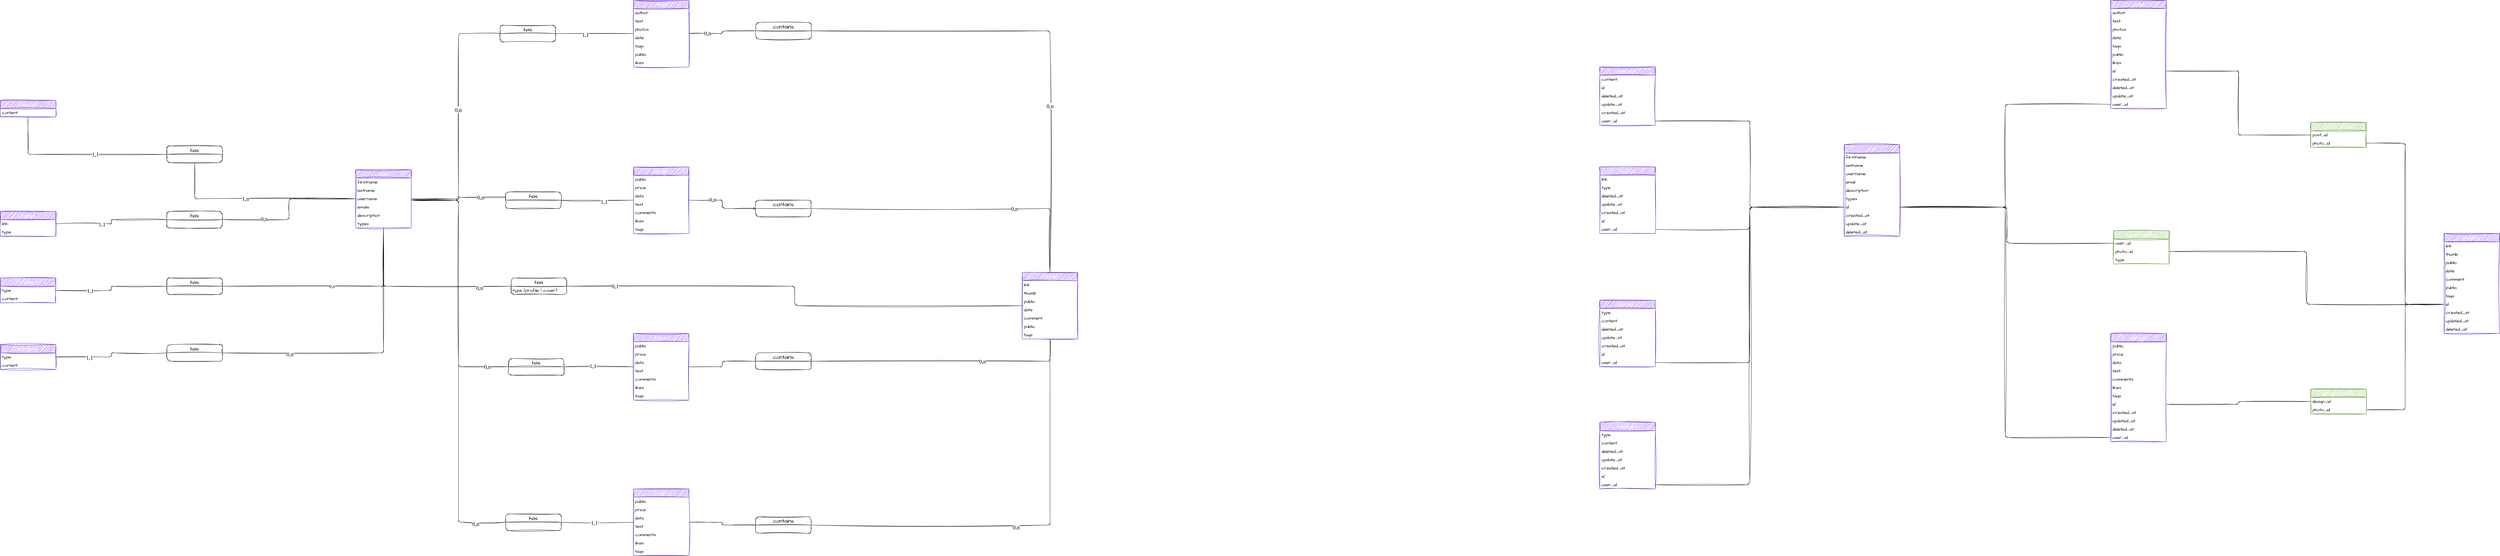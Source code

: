 <mxfile>
    <diagram id="R-jXdzF41MDXtGgMjqbo" name="Page-1">
        <mxGraphModel dx="5416" dy="4980" grid="1" gridSize="10" guides="1" tooltips="1" connect="1" arrows="1" fold="1" page="0" pageScale="1" pageWidth="827" pageHeight="1169" math="0" shadow="0">
            <root>
                <mxCell id="0"/>
                <mxCell id="1" parent="0"/>
                <mxCell id="68" style="edgeStyle=orthogonalEdgeStyle;sketch=1;hachureGap=4;jiggle=2;curveFitting=1;html=1;entryX=0.5;entryY=0.333;entryDx=0;entryDy=0;entryPerimeter=0;fontFamily=Architects Daughter;fontSource=https%3A%2F%2Ffonts.googleapis.com%2Fcss%3Ffamily%3DArchitects%2BDaughter;fontSize=16;endArrow=none;endFill=0;" parent="1" source="2" target="67" edge="1">
                    <mxGeometry relative="1" as="geometry"/>
                </mxCell>
                <mxCell id="96" value="0,n" style="edgeLabel;html=1;align=center;verticalAlign=middle;resizable=0;points=[];fontSize=20;fontFamily=Monolisa;" parent="68" vertex="1" connectable="0">
                    <mxGeometry x="0.147" y="1" relative="1" as="geometry">
                        <mxPoint as="offset"/>
                    </mxGeometry>
                </mxCell>
                <mxCell id="69" style="edgeStyle=orthogonalEdgeStyle;sketch=1;hachureGap=4;jiggle=2;curveFitting=1;html=1;fontFamily=Architects Daughter;fontSource=https%3A%2F%2Ffonts.googleapis.com%2Fcss%3Ffamily%3DArchitects%2BDaughter;fontSize=16;endArrow=none;endFill=0;" parent="1" source="2" target="7" edge="1">
                    <mxGeometry relative="1" as="geometry">
                        <Array as="points">
                            <mxPoint x="330" y="840"/>
                            <mxPoint x="330" y="240"/>
                        </Array>
                    </mxGeometry>
                </mxCell>
                <mxCell id="94" value="&lt;font face=&quot;Monolisa&quot;&gt;0,n&lt;/font&gt;" style="edgeLabel;html=1;align=center;verticalAlign=middle;resizable=0;points=[];fontSize=20;fontFamily=Architects Daughter;" parent="69" vertex="1" connectable="0">
                    <mxGeometry x="0.077" y="1" relative="1" as="geometry">
                        <mxPoint as="offset"/>
                    </mxGeometry>
                </mxCell>
                <mxCell id="215" style="edgeStyle=orthogonalEdgeStyle;sketch=1;hachureGap=4;jiggle=2;curveFitting=1;html=1;fontFamily=Monolisa;fontSize=16;endArrow=none;endFill=0;" parent="1" source="2" target="214" edge="1">
                    <mxGeometry relative="1" as="geometry"/>
                </mxCell>
                <mxCell id="217" value="1,n" style="edgeLabel;html=1;align=center;verticalAlign=middle;resizable=0;points=[];fontSize=20;fontFamily=Monolisa;" parent="215" vertex="1" connectable="0">
                    <mxGeometry x="0.118" y="-1" relative="1" as="geometry">
                        <mxPoint as="offset"/>
                    </mxGeometry>
                </mxCell>
                <mxCell id="2" value="User" style="swimlane;fontStyle=0;childLayout=stackLayout;horizontal=1;startSize=30;horizontalStack=0;resizeParent=1;resizeParentMax=0;resizeLast=0;collapsible=1;marginBottom=0;whiteSpace=wrap;html=1;sketch=1;hachureGap=4;jiggle=2;curveFitting=1;fontFamily=Architects Daughter;fontSource=https%3A%2F%2Ffonts.googleapis.com%2Fcss%3Ffamily%3DArchitects%2BDaughter;fontSize=20;fillColor=#6a00ff;fontColor=#ffffff;strokeColor=#3700CC;" parent="1" vertex="1">
                    <mxGeometry x="-40" y="730" width="200" height="210" as="geometry"/>
                </mxCell>
                <mxCell id="3" value="firstname" style="text;strokeColor=none;fillColor=none;align=left;verticalAlign=middle;spacingLeft=4;spacingRight=4;overflow=hidden;points=[[0,0.5],[1,0.5]];portConstraint=eastwest;rotatable=0;whiteSpace=wrap;html=1;fontSize=16;sketch=1;hachureGap=4;jiggle=2;curveFitting=1;fontFamily=Architects Daughter;fontSource=https%3A%2F%2Ffonts.googleapis.com%2Fcss%3Ffamily%3DArchitects%2BDaughter;rounded=1;" parent="2" vertex="1">
                    <mxGeometry y="30" width="200" height="30" as="geometry"/>
                </mxCell>
                <mxCell id="4" value="lastname" style="text;strokeColor=none;fillColor=none;align=left;verticalAlign=middle;spacingLeft=4;spacingRight=4;overflow=hidden;points=[[0,0.5],[1,0.5]];portConstraint=eastwest;rotatable=0;whiteSpace=wrap;html=1;fontSize=16;sketch=1;hachureGap=4;jiggle=2;curveFitting=1;fontFamily=Architects Daughter;fontSource=https%3A%2F%2Ffonts.googleapis.com%2Fcss%3Ffamily%3DArchitects%2BDaughter;" parent="2" vertex="1">
                    <mxGeometry y="60" width="200" height="30" as="geometry"/>
                </mxCell>
                <mxCell id="5" value="username" style="text;strokeColor=none;fillColor=none;align=left;verticalAlign=middle;spacingLeft=4;spacingRight=4;overflow=hidden;points=[[0,0.5],[1,0.5]];portConstraint=eastwest;rotatable=0;whiteSpace=wrap;html=1;fontSize=16;sketch=1;hachureGap=4;jiggle=2;curveFitting=1;fontFamily=Architects Daughter;fontSource=https%3A%2F%2Ffonts.googleapis.com%2Fcss%3Ffamily%3DArchitects%2BDaughter;" parent="2" vertex="1">
                    <mxGeometry y="90" width="200" height="30" as="geometry"/>
                </mxCell>
                <mxCell id="11" value="emails" style="text;strokeColor=none;fillColor=none;align=left;verticalAlign=middle;spacingLeft=4;spacingRight=4;overflow=hidden;points=[[0,0.5],[1,0.5]];portConstraint=eastwest;rotatable=0;whiteSpace=wrap;html=1;fontSize=16;sketch=1;hachureGap=4;jiggle=2;curveFitting=1;fontFamily=Architects Daughter;fontSource=https%3A%2F%2Ffonts.googleapis.com%2Fcss%3Ffamily%3DArchitects%2BDaughter;" parent="2" vertex="1">
                    <mxGeometry y="120" width="200" height="30" as="geometry"/>
                </mxCell>
                <mxCell id="41" value="description" style="text;strokeColor=none;fillColor=none;align=left;verticalAlign=middle;spacingLeft=4;spacingRight=4;overflow=hidden;points=[[0,0.5],[1,0.5]];portConstraint=eastwest;rotatable=0;whiteSpace=wrap;html=1;fontSize=16;sketch=1;hachureGap=4;jiggle=2;curveFitting=1;fontFamily=Architects Daughter;fontSource=https%3A%2F%2Ffonts.googleapis.com%2Fcss%3Ffamily%3DArchitects%2BDaughter;" parent="2" vertex="1">
                    <mxGeometry y="150" width="200" height="30" as="geometry"/>
                </mxCell>
                <mxCell id="27" value="types" style="text;strokeColor=none;fillColor=none;align=left;verticalAlign=middle;spacingLeft=4;spacingRight=4;overflow=hidden;points=[[0,0.5],[1,0.5]];portConstraint=eastwest;rotatable=0;whiteSpace=wrap;html=1;fontSize=16;sketch=1;hachureGap=4;jiggle=2;curveFitting=1;fontFamily=Architects Daughter;fontSource=https%3A%2F%2Ffonts.googleapis.com%2Fcss%3Ffamily%3DArchitects%2BDaughter;" parent="2" vertex="1">
                    <mxGeometry y="180" width="200" height="30" as="geometry"/>
                </mxCell>
                <mxCell id="47" style="edgeStyle=orthogonalEdgeStyle;sketch=1;hachureGap=4;jiggle=2;curveFitting=1;html=1;fontFamily=Architects Daughter;fontSource=https%3A%2F%2Ffonts.googleapis.com%2Fcss%3Ffamily%3DArchitects%2BDaughter;fontSize=16;endArrow=none;endFill=0;" parent="1" source="7" target="29" edge="1">
                    <mxGeometry relative="1" as="geometry"/>
                </mxCell>
                <mxCell id="95" value="1,1" style="edgeLabel;html=1;align=center;verticalAlign=middle;resizable=0;points=[];fontSize=20;fontFamily=Monolisa;" parent="47" vertex="1" connectable="0">
                    <mxGeometry x="-0.236" y="-3" relative="1" as="geometry">
                        <mxPoint as="offset"/>
                    </mxGeometry>
                </mxCell>
                <mxCell id="7" value="has" style="swimlane;fontStyle=0;childLayout=stackLayout;horizontal=1;startSize=30;horizontalStack=0;resizeParent=1;resizeParentMax=0;resizeLast=0;collapsible=1;marginBottom=0;whiteSpace=wrap;html=1;sketch=1;hachureGap=4;jiggle=2;curveFitting=1;fontFamily=Architects Daughter;fontSource=https%3A%2F%2Ffonts.googleapis.com%2Fcss%3Ffamily%3DArchitects%2BDaughter;fontSize=20;rounded=1;" parent="1" vertex="1">
                    <mxGeometry x="480" y="210" width="200" height="60" as="geometry"/>
                </mxCell>
                <mxCell id="57" style="edgeStyle=orthogonalEdgeStyle;sketch=1;hachureGap=4;jiggle=2;curveFitting=1;html=1;fontFamily=Architects Daughter;fontSource=https%3A%2F%2Ffonts.googleapis.com%2Fcss%3Ffamily%3DArchitects%2BDaughter;fontSize=16;endArrow=none;endFill=0;" parent="1" source="29" target="56" edge="1">
                    <mxGeometry relative="1" as="geometry"/>
                </mxCell>
                <mxCell id="102" value="0,n" style="edgeLabel;html=1;align=center;verticalAlign=middle;resizable=0;points=[];fontSize=20;fontFamily=Monolisa;" parent="57" vertex="1" connectable="0">
                    <mxGeometry x="-0.465" y="2" relative="1" as="geometry">
                        <mxPoint as="offset"/>
                    </mxGeometry>
                </mxCell>
                <mxCell id="29" value="Post" style="swimlane;fontStyle=0;childLayout=stackLayout;horizontal=1;startSize=30;horizontalStack=0;resizeParent=1;resizeParentMax=0;resizeLast=0;collapsible=1;marginBottom=0;whiteSpace=wrap;html=1;sketch=1;hachureGap=4;jiggle=2;curveFitting=1;fontFamily=Architects Daughter;fontSource=https%3A%2F%2Ffonts.googleapis.com%2Fcss%3Ffamily%3DArchitects%2BDaughter;fontSize=20;fillColor=#6a00ff;fontColor=#ffffff;strokeColor=#3700CC;" parent="1" vertex="1">
                    <mxGeometry x="960" y="120" width="200" height="240" as="geometry"/>
                </mxCell>
                <mxCell id="30" value="author" style="text;strokeColor=none;fillColor=none;align=left;verticalAlign=middle;spacingLeft=4;spacingRight=4;overflow=hidden;points=[[0,0.5],[1,0.5]];portConstraint=eastwest;rotatable=0;whiteSpace=wrap;html=1;fontSize=16;sketch=1;hachureGap=4;jiggle=2;curveFitting=1;fontFamily=Architects Daughter;fontSource=https%3A%2F%2Ffonts.googleapis.com%2Fcss%3Ffamily%3DArchitects%2BDaughter;rounded=1;" parent="29" vertex="1">
                    <mxGeometry y="30" width="200" height="30" as="geometry"/>
                </mxCell>
                <mxCell id="31" value="text" style="text;strokeColor=none;fillColor=none;align=left;verticalAlign=middle;spacingLeft=4;spacingRight=4;overflow=hidden;points=[[0,0.5],[1,0.5]];portConstraint=eastwest;rotatable=0;whiteSpace=wrap;html=1;fontSize=16;sketch=1;hachureGap=4;jiggle=2;curveFitting=1;fontFamily=Architects Daughter;fontSource=https%3A%2F%2Ffonts.googleapis.com%2Fcss%3Ffamily%3DArchitects%2BDaughter;" parent="29" vertex="1">
                    <mxGeometry y="60" width="200" height="30" as="geometry"/>
                </mxCell>
                <mxCell id="32" value="photos" style="text;strokeColor=none;fillColor=none;align=left;verticalAlign=middle;spacingLeft=4;spacingRight=4;overflow=hidden;points=[[0,0.5],[1,0.5]];portConstraint=eastwest;rotatable=0;whiteSpace=wrap;html=1;fontSize=16;sketch=1;hachureGap=4;jiggle=2;curveFitting=1;fontFamily=Architects Daughter;fontSource=https%3A%2F%2Ffonts.googleapis.com%2Fcss%3Ffamily%3DArchitects%2BDaughter;" parent="29" vertex="1">
                    <mxGeometry y="90" width="200" height="30" as="geometry"/>
                </mxCell>
                <mxCell id="33" value="date" style="text;strokeColor=none;fillColor=none;align=left;verticalAlign=middle;spacingLeft=4;spacingRight=4;overflow=hidden;points=[[0,0.5],[1,0.5]];portConstraint=eastwest;rotatable=0;whiteSpace=wrap;html=1;fontSize=16;sketch=1;hachureGap=4;jiggle=2;curveFitting=1;fontFamily=Architects Daughter;fontSource=https%3A%2F%2Ffonts.googleapis.com%2Fcss%3Ffamily%3DArchitects%2BDaughter;" parent="29" vertex="1">
                    <mxGeometry y="120" width="200" height="30" as="geometry"/>
                </mxCell>
                <mxCell id="34" value="tags" style="text;strokeColor=none;fillColor=none;align=left;verticalAlign=middle;spacingLeft=4;spacingRight=4;overflow=hidden;points=[[0,0.5],[1,0.5]];portConstraint=eastwest;rotatable=0;whiteSpace=wrap;html=1;fontSize=16;sketch=1;hachureGap=4;jiggle=2;curveFitting=1;fontFamily=Architects Daughter;fontSource=https%3A%2F%2Ffonts.googleapis.com%2Fcss%3Ffamily%3DArchitects%2BDaughter;" parent="29" vertex="1">
                    <mxGeometry y="150" width="200" height="30" as="geometry"/>
                </mxCell>
                <mxCell id="35" value="public" style="text;strokeColor=none;fillColor=none;align=left;verticalAlign=middle;spacingLeft=4;spacingRight=4;overflow=hidden;points=[[0,0.5],[1,0.5]];portConstraint=eastwest;rotatable=0;whiteSpace=wrap;html=1;fontSize=16;sketch=1;hachureGap=4;jiggle=2;curveFitting=1;fontFamily=Architects Daughter;fontSource=https%3A%2F%2Ffonts.googleapis.com%2Fcss%3Ffamily%3DArchitects%2BDaughter;" parent="29" vertex="1">
                    <mxGeometry y="180" width="200" height="30" as="geometry"/>
                </mxCell>
                <mxCell id="42" value="likes" style="text;strokeColor=none;fillColor=none;align=left;verticalAlign=middle;spacingLeft=4;spacingRight=4;overflow=hidden;points=[[0,0.5],[1,0.5]];portConstraint=eastwest;rotatable=0;whiteSpace=wrap;html=1;fontSize=16;sketch=1;hachureGap=4;jiggle=2;curveFitting=1;fontFamily=Architects Daughter;fontSource=https%3A%2F%2Ffonts.googleapis.com%2Fcss%3Ffamily%3DArchitects%2BDaughter;" parent="29" vertex="1">
                    <mxGeometry y="210" width="200" height="30" as="geometry"/>
                </mxCell>
                <mxCell id="48" value="Photo" style="swimlane;fontStyle=0;childLayout=stackLayout;horizontal=1;startSize=30;horizontalStack=0;resizeParent=1;resizeParentMax=0;resizeLast=0;collapsible=1;marginBottom=0;whiteSpace=wrap;html=1;sketch=1;hachureGap=4;jiggle=2;curveFitting=1;fontFamily=Architects Daughter;fontSource=https%3A%2F%2Ffonts.googleapis.com%2Fcss%3Ffamily%3DArchitects%2BDaughter;fontSize=20;fillColor=#6a00ff;fontColor=#ffffff;strokeColor=#3700CC;" parent="1" vertex="1">
                    <mxGeometry x="2360" y="1100" width="200" height="240" as="geometry"/>
                </mxCell>
                <mxCell id="49" value="link" style="text;strokeColor=none;fillColor=none;align=left;verticalAlign=middle;spacingLeft=4;spacingRight=4;overflow=hidden;points=[[0,0.5],[1,0.5]];portConstraint=eastwest;rotatable=0;whiteSpace=wrap;html=1;fontSize=16;sketch=1;hachureGap=4;jiggle=2;curveFitting=1;fontFamily=Architects Daughter;fontSource=https%3A%2F%2Ffonts.googleapis.com%2Fcss%3Ffamily%3DArchitects%2BDaughter;rounded=1;" parent="48" vertex="1">
                    <mxGeometry y="30" width="200" height="30" as="geometry"/>
                </mxCell>
                <mxCell id="50" value="thumb" style="text;strokeColor=none;fillColor=none;align=left;verticalAlign=middle;spacingLeft=4;spacingRight=4;overflow=hidden;points=[[0,0.5],[1,0.5]];portConstraint=eastwest;rotatable=0;whiteSpace=wrap;html=1;fontSize=16;sketch=1;hachureGap=4;jiggle=2;curveFitting=1;fontFamily=Architects Daughter;fontSource=https%3A%2F%2Ffonts.googleapis.com%2Fcss%3Ffamily%3DArchitects%2BDaughter;" parent="48" vertex="1">
                    <mxGeometry y="60" width="200" height="30" as="geometry"/>
                </mxCell>
                <mxCell id="51" value="public" style="text;strokeColor=none;fillColor=none;align=left;verticalAlign=middle;spacingLeft=4;spacingRight=4;overflow=hidden;points=[[0,0.5],[1,0.5]];portConstraint=eastwest;rotatable=0;whiteSpace=wrap;html=1;fontSize=16;sketch=1;hachureGap=4;jiggle=2;curveFitting=1;fontFamily=Architects Daughter;fontSource=https%3A%2F%2Ffonts.googleapis.com%2Fcss%3Ffamily%3DArchitects%2BDaughter;" parent="48" vertex="1">
                    <mxGeometry y="90" width="200" height="30" as="geometry"/>
                </mxCell>
                <mxCell id="52" value="date" style="text;strokeColor=none;fillColor=none;align=left;verticalAlign=middle;spacingLeft=4;spacingRight=4;overflow=hidden;points=[[0,0.5],[1,0.5]];portConstraint=eastwest;rotatable=0;whiteSpace=wrap;html=1;fontSize=16;sketch=1;hachureGap=4;jiggle=2;curveFitting=1;fontFamily=Architects Daughter;fontSource=https%3A%2F%2Ffonts.googleapis.com%2Fcss%3Ffamily%3DArchitects%2BDaughter;" parent="48" vertex="1">
                    <mxGeometry y="120" width="200" height="30" as="geometry"/>
                </mxCell>
                <mxCell id="53" value="comment" style="text;strokeColor=none;fillColor=none;align=left;verticalAlign=middle;spacingLeft=4;spacingRight=4;overflow=hidden;points=[[0,0.5],[1,0.5]];portConstraint=eastwest;rotatable=0;whiteSpace=wrap;html=1;fontSize=16;sketch=1;hachureGap=4;jiggle=2;curveFitting=1;fontFamily=Architects Daughter;fontSource=https%3A%2F%2Ffonts.googleapis.com%2Fcss%3Ffamily%3DArchitects%2BDaughter;" parent="48" vertex="1">
                    <mxGeometry y="150" width="200" height="30" as="geometry"/>
                </mxCell>
                <mxCell id="54" value="public" style="text;strokeColor=none;fillColor=none;align=left;verticalAlign=middle;spacingLeft=4;spacingRight=4;overflow=hidden;points=[[0,0.5],[1,0.5]];portConstraint=eastwest;rotatable=0;whiteSpace=wrap;html=1;fontSize=16;sketch=1;hachureGap=4;jiggle=2;curveFitting=1;fontFamily=Architects Daughter;fontSource=https%3A%2F%2Ffonts.googleapis.com%2Fcss%3Ffamily%3DArchitects%2BDaughter;" parent="48" vertex="1">
                    <mxGeometry y="180" width="200" height="30" as="geometry"/>
                </mxCell>
                <mxCell id="55" value="tags" style="text;strokeColor=none;fillColor=none;align=left;verticalAlign=middle;spacingLeft=4;spacingRight=4;overflow=hidden;points=[[0,0.5],[1,0.5]];portConstraint=eastwest;rotatable=0;whiteSpace=wrap;html=1;fontSize=16;sketch=1;hachureGap=4;jiggle=2;curveFitting=1;fontFamily=Architects Daughter;fontSource=https%3A%2F%2Ffonts.googleapis.com%2Fcss%3Ffamily%3DArchitects%2BDaughter;" parent="48" vertex="1">
                    <mxGeometry y="210" width="200" height="30" as="geometry"/>
                </mxCell>
                <mxCell id="58" style="edgeStyle=orthogonalEdgeStyle;sketch=1;hachureGap=4;jiggle=2;curveFitting=1;html=1;fontFamily=Architects Daughter;fontSource=https%3A%2F%2Ffonts.googleapis.com%2Fcss%3Ffamily%3DArchitects%2BDaughter;fontSize=16;endArrow=none;endFill=0;" parent="1" source="56" target="48" edge="1">
                    <mxGeometry relative="1" as="geometry"/>
                </mxCell>
                <mxCell id="103" value="0,n" style="edgeLabel;html=1;align=center;verticalAlign=middle;resizable=0;points=[];fontSize=20;fontFamily=Monolisa;" parent="58" vertex="1" connectable="0">
                    <mxGeometry x="0.306" relative="1" as="geometry">
                        <mxPoint as="offset"/>
                    </mxGeometry>
                </mxCell>
                <mxCell id="56" value="contains" style="swimlane;fontStyle=0;childLayout=stackLayout;horizontal=1;startSize=30;horizontalStack=0;resizeParent=1;resizeParentMax=0;resizeLast=0;collapsible=1;marginBottom=0;whiteSpace=wrap;html=1;sketch=1;hachureGap=4;jiggle=2;curveFitting=1;fontFamily=Architects Daughter;fontSource=https%3A%2F%2Ffonts.googleapis.com%2Fcss%3Ffamily%3DArchitects%2BDaughter;fontSize=20;rounded=1;" parent="1" vertex="1">
                    <mxGeometry x="1400" y="200" width="200" height="60" as="geometry"/>
                </mxCell>
                <mxCell id="115" style="edgeStyle=orthogonalEdgeStyle;sketch=1;hachureGap=4;jiggle=2;curveFitting=1;html=1;fontFamily=Monolisa;fontSize=16;" parent="1" source="59" target="112" edge="1">
                    <mxGeometry relative="1" as="geometry"/>
                </mxCell>
                <mxCell id="321" value="&lt;font face=&quot;Monolisa&quot;&gt;0,n&lt;/font&gt;" style="edgeLabel;html=1;align=center;verticalAlign=middle;resizable=0;points=[];fontSize=20;fontFamily=Architects Daughter;" parent="115" vertex="1" connectable="0">
                    <mxGeometry x="-0.383" y="2" relative="1" as="geometry">
                        <mxPoint x="1" as="offset"/>
                    </mxGeometry>
                </mxCell>
                <mxCell id="59" value="design" style="swimlane;fontStyle=0;childLayout=stackLayout;horizontal=1;startSize=30;horizontalStack=0;resizeParent=1;resizeParentMax=0;resizeLast=0;collapsible=1;marginBottom=0;whiteSpace=wrap;html=1;sketch=1;hachureGap=4;jiggle=2;curveFitting=1;fontFamily=Architects Daughter;fontSource=https%3A%2F%2Ffonts.googleapis.com%2Fcss%3Ffamily%3DArchitects%2BDaughter;fontSize=20;fillColor=#6a00ff;fontColor=#ffffff;strokeColor=#3700CC;" parent="1" vertex="1">
                    <mxGeometry x="960" y="720" width="200" height="240" as="geometry"/>
                </mxCell>
                <mxCell id="60" value="public" style="text;strokeColor=none;fillColor=none;align=left;verticalAlign=middle;spacingLeft=4;spacingRight=4;overflow=hidden;points=[[0,0.5],[1,0.5]];portConstraint=eastwest;rotatable=0;whiteSpace=wrap;html=1;fontSize=16;sketch=1;hachureGap=4;jiggle=2;curveFitting=1;fontFamily=Architects Daughter;fontSource=https%3A%2F%2Ffonts.googleapis.com%2Fcss%3Ffamily%3DArchitects%2BDaughter;rounded=1;" parent="59" vertex="1">
                    <mxGeometry y="30" width="200" height="30" as="geometry"/>
                </mxCell>
                <mxCell id="61" value="price" style="text;strokeColor=none;fillColor=none;align=left;verticalAlign=middle;spacingLeft=4;spacingRight=4;overflow=hidden;points=[[0,0.5],[1,0.5]];portConstraint=eastwest;rotatable=0;whiteSpace=wrap;html=1;fontSize=16;sketch=1;hachureGap=4;jiggle=2;curveFitting=1;fontFamily=Architects Daughter;fontSource=https%3A%2F%2Ffonts.googleapis.com%2Fcss%3Ffamily%3DArchitects%2BDaughter;" parent="59" vertex="1">
                    <mxGeometry y="60" width="200" height="30" as="geometry"/>
                </mxCell>
                <mxCell id="62" value="data" style="text;strokeColor=none;fillColor=none;align=left;verticalAlign=middle;spacingLeft=4;spacingRight=4;overflow=hidden;points=[[0,0.5],[1,0.5]];portConstraint=eastwest;rotatable=0;whiteSpace=wrap;html=1;fontSize=16;sketch=1;hachureGap=4;jiggle=2;curveFitting=1;fontFamily=Architects Daughter;fontSource=https%3A%2F%2Ffonts.googleapis.com%2Fcss%3Ffamily%3DArchitects%2BDaughter;" parent="59" vertex="1">
                    <mxGeometry y="90" width="200" height="30" as="geometry"/>
                </mxCell>
                <mxCell id="63" value="text" style="text;strokeColor=none;fillColor=none;align=left;verticalAlign=middle;spacingLeft=4;spacingRight=4;overflow=hidden;points=[[0,0.5],[1,0.5]];portConstraint=eastwest;rotatable=0;whiteSpace=wrap;html=1;fontSize=16;sketch=1;hachureGap=4;jiggle=2;curveFitting=1;fontFamily=Architects Daughter;fontSource=https%3A%2F%2Ffonts.googleapis.com%2Fcss%3Ffamily%3DArchitects%2BDaughter;" parent="59" vertex="1">
                    <mxGeometry y="120" width="200" height="30" as="geometry"/>
                </mxCell>
                <mxCell id="64" value="comments" style="text;strokeColor=none;fillColor=none;align=left;verticalAlign=middle;spacingLeft=4;spacingRight=4;overflow=hidden;points=[[0,0.5],[1,0.5]];portConstraint=eastwest;rotatable=0;whiteSpace=wrap;html=1;fontSize=16;sketch=1;hachureGap=4;jiggle=2;curveFitting=1;fontFamily=Architects Daughter;fontSource=https%3A%2F%2Ffonts.googleapis.com%2Fcss%3Ffamily%3DArchitects%2BDaughter;" parent="59" vertex="1">
                    <mxGeometry y="150" width="200" height="30" as="geometry"/>
                </mxCell>
                <mxCell id="65" value="likes" style="text;strokeColor=none;fillColor=none;align=left;verticalAlign=middle;spacingLeft=4;spacingRight=4;overflow=hidden;points=[[0,0.5],[1,0.5]];portConstraint=eastwest;rotatable=0;whiteSpace=wrap;html=1;fontSize=16;sketch=1;hachureGap=4;jiggle=2;curveFitting=1;fontFamily=Architects Daughter;fontSource=https%3A%2F%2Ffonts.googleapis.com%2Fcss%3Ffamily%3DArchitects%2BDaughter;" parent="59" vertex="1">
                    <mxGeometry y="180" width="200" height="30" as="geometry"/>
                </mxCell>
                <mxCell id="66" value="tags" style="text;strokeColor=none;fillColor=none;align=left;verticalAlign=middle;spacingLeft=4;spacingRight=4;overflow=hidden;points=[[0,0.5],[1,0.5]];portConstraint=eastwest;rotatable=0;whiteSpace=wrap;html=1;fontSize=16;sketch=1;hachureGap=4;jiggle=2;curveFitting=1;fontFamily=Architects Daughter;fontSource=https%3A%2F%2Ffonts.googleapis.com%2Fcss%3Ffamily%3DArchitects%2BDaughter;" parent="59" vertex="1">
                    <mxGeometry y="210" width="200" height="30" as="geometry"/>
                </mxCell>
                <mxCell id="70" style="edgeStyle=orthogonalEdgeStyle;sketch=1;hachureGap=4;jiggle=2;curveFitting=1;html=1;fontFamily=Architects Daughter;fontSource=https%3A%2F%2Ffonts.googleapis.com%2Fcss%3Ffamily%3DArchitects%2BDaughter;fontSize=16;endArrow=none;endFill=0;" parent="1" source="67" target="59" edge="1">
                    <mxGeometry relative="1" as="geometry"/>
                </mxCell>
                <mxCell id="97" value="1,1" style="edgeLabel;html=1;align=center;verticalAlign=middle;resizable=0;points=[];fontSize=20;fontFamily=Monolisa;" parent="70" vertex="1" connectable="0">
                    <mxGeometry x="0.182" y="-5" relative="1" as="geometry">
                        <mxPoint as="offset"/>
                    </mxGeometry>
                </mxCell>
                <mxCell id="67" value="has" style="swimlane;fontStyle=0;childLayout=stackLayout;horizontal=1;startSize=30;horizontalStack=0;resizeParent=1;resizeParentMax=0;resizeLast=0;collapsible=1;marginBottom=0;whiteSpace=wrap;html=1;sketch=1;hachureGap=4;jiggle=2;curveFitting=1;fontFamily=Architects Daughter;fontSource=https%3A%2F%2Ffonts.googleapis.com%2Fcss%3Ffamily%3DArchitects%2BDaughter;fontSize=20;rounded=1;" parent="1" vertex="1">
                    <mxGeometry x="500" y="810" width="200" height="60" as="geometry"/>
                </mxCell>
                <mxCell id="116" style="edgeStyle=orthogonalEdgeStyle;sketch=1;hachureGap=4;jiggle=2;curveFitting=1;html=1;fontFamily=Monolisa;fontSize=16;endArrow=none;endFill=0;" parent="1" source="71" target="113" edge="1">
                    <mxGeometry relative="1" as="geometry"/>
                </mxCell>
                <mxCell id="71" value="Room" style="swimlane;fontStyle=0;childLayout=stackLayout;horizontal=1;startSize=30;horizontalStack=0;resizeParent=1;resizeParentMax=0;resizeLast=0;collapsible=1;marginBottom=0;whiteSpace=wrap;html=1;sketch=1;hachureGap=4;jiggle=2;curveFitting=1;fontFamily=Architects Daughter;fontSource=https%3A%2F%2Ffonts.googleapis.com%2Fcss%3Ffamily%3DArchitects%2BDaughter;fontSize=20;fillColor=#6a00ff;fontColor=#ffffff;strokeColor=#3700CC;" parent="1" vertex="1">
                    <mxGeometry x="960" y="1320" width="200" height="240" as="geometry"/>
                </mxCell>
                <mxCell id="72" value="public" style="text;strokeColor=none;fillColor=none;align=left;verticalAlign=middle;spacingLeft=4;spacingRight=4;overflow=hidden;points=[[0,0.5],[1,0.5]];portConstraint=eastwest;rotatable=0;whiteSpace=wrap;html=1;fontSize=16;sketch=1;hachureGap=4;jiggle=2;curveFitting=1;fontFamily=Architects Daughter;fontSource=https%3A%2F%2Ffonts.googleapis.com%2Fcss%3Ffamily%3DArchitects%2BDaughter;rounded=1;" parent="71" vertex="1">
                    <mxGeometry y="30" width="200" height="30" as="geometry"/>
                </mxCell>
                <mxCell id="73" value="price" style="text;strokeColor=none;fillColor=none;align=left;verticalAlign=middle;spacingLeft=4;spacingRight=4;overflow=hidden;points=[[0,0.5],[1,0.5]];portConstraint=eastwest;rotatable=0;whiteSpace=wrap;html=1;fontSize=16;sketch=1;hachureGap=4;jiggle=2;curveFitting=1;fontFamily=Architects Daughter;fontSource=https%3A%2F%2Ffonts.googleapis.com%2Fcss%3Ffamily%3DArchitects%2BDaughter;" parent="71" vertex="1">
                    <mxGeometry y="60" width="200" height="30" as="geometry"/>
                </mxCell>
                <mxCell id="74" value="data" style="text;strokeColor=none;fillColor=none;align=left;verticalAlign=middle;spacingLeft=4;spacingRight=4;overflow=hidden;points=[[0,0.5],[1,0.5]];portConstraint=eastwest;rotatable=0;whiteSpace=wrap;html=1;fontSize=16;sketch=1;hachureGap=4;jiggle=2;curveFitting=1;fontFamily=Architects Daughter;fontSource=https%3A%2F%2Ffonts.googleapis.com%2Fcss%3Ffamily%3DArchitects%2BDaughter;" parent="71" vertex="1">
                    <mxGeometry y="90" width="200" height="30" as="geometry"/>
                </mxCell>
                <mxCell id="75" value="text" style="text;strokeColor=none;fillColor=none;align=left;verticalAlign=middle;spacingLeft=4;spacingRight=4;overflow=hidden;points=[[0,0.5],[1,0.5]];portConstraint=eastwest;rotatable=0;whiteSpace=wrap;html=1;fontSize=16;sketch=1;hachureGap=4;jiggle=2;curveFitting=1;fontFamily=Architects Daughter;fontSource=https%3A%2F%2Ffonts.googleapis.com%2Fcss%3Ffamily%3DArchitects%2BDaughter;" parent="71" vertex="1">
                    <mxGeometry y="120" width="200" height="30" as="geometry"/>
                </mxCell>
                <mxCell id="76" value="comments" style="text;strokeColor=none;fillColor=none;align=left;verticalAlign=middle;spacingLeft=4;spacingRight=4;overflow=hidden;points=[[0,0.5],[1,0.5]];portConstraint=eastwest;rotatable=0;whiteSpace=wrap;html=1;fontSize=16;sketch=1;hachureGap=4;jiggle=2;curveFitting=1;fontFamily=Architects Daughter;fontSource=https%3A%2F%2Ffonts.googleapis.com%2Fcss%3Ffamily%3DArchitects%2BDaughter;" parent="71" vertex="1">
                    <mxGeometry y="150" width="200" height="30" as="geometry"/>
                </mxCell>
                <mxCell id="77" value="likes" style="text;strokeColor=none;fillColor=none;align=left;verticalAlign=middle;spacingLeft=4;spacingRight=4;overflow=hidden;points=[[0,0.5],[1,0.5]];portConstraint=eastwest;rotatable=0;whiteSpace=wrap;html=1;fontSize=16;sketch=1;hachureGap=4;jiggle=2;curveFitting=1;fontFamily=Architects Daughter;fontSource=https%3A%2F%2Ffonts.googleapis.com%2Fcss%3Ffamily%3DArchitects%2BDaughter;" parent="71" vertex="1">
                    <mxGeometry y="180" width="200" height="30" as="geometry"/>
                </mxCell>
                <mxCell id="78" value="tags" style="text;strokeColor=none;fillColor=none;align=left;verticalAlign=middle;spacingLeft=4;spacingRight=4;overflow=hidden;points=[[0,0.5],[1,0.5]];portConstraint=eastwest;rotatable=0;whiteSpace=wrap;html=1;fontSize=16;sketch=1;hachureGap=4;jiggle=2;curveFitting=1;fontFamily=Architects Daughter;fontSource=https%3A%2F%2Ffonts.googleapis.com%2Fcss%3Ffamily%3DArchitects%2BDaughter;" parent="71" vertex="1">
                    <mxGeometry y="210" width="200" height="30" as="geometry"/>
                </mxCell>
                <mxCell id="82" style="edgeStyle=orthogonalEdgeStyle;sketch=1;hachureGap=4;jiggle=2;curveFitting=1;html=1;fontFamily=Architects Daughter;fontSource=https%3A%2F%2Ffonts.googleapis.com%2Fcss%3Ffamily%3DArchitects%2BDaughter;fontSize=16;endArrow=none;endFill=0;elbow=vertical;" parent="1" source="80" target="71" edge="1">
                    <mxGeometry relative="1" as="geometry"/>
                </mxCell>
                <mxCell id="99" value="1,1" style="edgeLabel;html=1;align=center;verticalAlign=middle;resizable=0;points=[];fontSize=20;fontFamily=Monolisa;" parent="82" vertex="1" connectable="0">
                    <mxGeometry x="-0.167" y="4" relative="1" as="geometry">
                        <mxPoint as="offset"/>
                    </mxGeometry>
                </mxCell>
                <mxCell id="80" value="has" style="swimlane;fontStyle=0;childLayout=stackLayout;horizontal=1;startSize=30;horizontalStack=0;resizeParent=1;resizeParentMax=0;resizeLast=0;collapsible=1;marginBottom=0;whiteSpace=wrap;html=1;sketch=1;hachureGap=4;jiggle=2;curveFitting=1;fontFamily=Architects Daughter;fontSource=https%3A%2F%2Ffonts.googleapis.com%2Fcss%3Ffamily%3DArchitects%2BDaughter;fontSize=20;rounded=1;" parent="1" vertex="1">
                    <mxGeometry x="510" y="1410" width="200" height="60" as="geometry"/>
                </mxCell>
                <mxCell id="81" style="edgeStyle=orthogonalEdgeStyle;sketch=1;hachureGap=4;jiggle=2;curveFitting=1;html=1;fontFamily=Architects Daughter;fontSource=https%3A%2F%2Ffonts.googleapis.com%2Fcss%3Ffamily%3DArchitects%2BDaughter;fontSize=16;endArrow=none;endFill=0;elbow=vertical;" parent="1" source="2" target="80" edge="1">
                    <mxGeometry relative="1" as="geometry">
                        <Array as="points">
                            <mxPoint x="330" y="840"/>
                            <mxPoint x="330" y="1440"/>
                        </Array>
                    </mxGeometry>
                </mxCell>
                <mxCell id="98" value="0,n" style="edgeLabel;html=1;align=center;verticalAlign=middle;resizable=0;points=[];fontSize=20;fontFamily=Monolisa;" parent="81" vertex="1" connectable="0">
                    <mxGeometry x="0.839" y="1" relative="1" as="geometry">
                        <mxPoint as="offset"/>
                    </mxGeometry>
                </mxCell>
                <mxCell id="117" style="edgeStyle=orthogonalEdgeStyle;sketch=1;hachureGap=4;jiggle=2;curveFitting=1;html=1;fontFamily=Monolisa;fontSize=16;endArrow=none;endFill=0;" parent="1" source="83" target="114" edge="1">
                    <mxGeometry relative="1" as="geometry"/>
                </mxCell>
                <mxCell id="83" value="Event" style="swimlane;fontStyle=0;childLayout=stackLayout;horizontal=1;startSize=30;horizontalStack=0;resizeParent=1;resizeParentMax=0;resizeLast=0;collapsible=1;marginBottom=0;whiteSpace=wrap;html=1;sketch=1;hachureGap=4;jiggle=2;curveFitting=1;fontFamily=Architects Daughter;fontSource=https%3A%2F%2Ffonts.googleapis.com%2Fcss%3Ffamily%3DArchitects%2BDaughter;fontSize=20;fillColor=#6a00ff;fontColor=#ffffff;strokeColor=#3700CC;" parent="1" vertex="1">
                    <mxGeometry x="960" y="1880" width="200" height="240" as="geometry"/>
                </mxCell>
                <mxCell id="84" value="public" style="text;strokeColor=none;fillColor=none;align=left;verticalAlign=middle;spacingLeft=4;spacingRight=4;overflow=hidden;points=[[0,0.5],[1,0.5]];portConstraint=eastwest;rotatable=0;whiteSpace=wrap;html=1;fontSize=16;sketch=1;hachureGap=4;jiggle=2;curveFitting=1;fontFamily=Architects Daughter;fontSource=https%3A%2F%2Ffonts.googleapis.com%2Fcss%3Ffamily%3DArchitects%2BDaughter;rounded=1;" parent="83" vertex="1">
                    <mxGeometry y="30" width="200" height="30" as="geometry"/>
                </mxCell>
                <mxCell id="85" value="price" style="text;strokeColor=none;fillColor=none;align=left;verticalAlign=middle;spacingLeft=4;spacingRight=4;overflow=hidden;points=[[0,0.5],[1,0.5]];portConstraint=eastwest;rotatable=0;whiteSpace=wrap;html=1;fontSize=16;sketch=1;hachureGap=4;jiggle=2;curveFitting=1;fontFamily=Architects Daughter;fontSource=https%3A%2F%2Ffonts.googleapis.com%2Fcss%3Ffamily%3DArchitects%2BDaughter;" parent="83" vertex="1">
                    <mxGeometry y="60" width="200" height="30" as="geometry"/>
                </mxCell>
                <mxCell id="86" value="data" style="text;strokeColor=none;fillColor=none;align=left;verticalAlign=middle;spacingLeft=4;spacingRight=4;overflow=hidden;points=[[0,0.5],[1,0.5]];portConstraint=eastwest;rotatable=0;whiteSpace=wrap;html=1;fontSize=16;sketch=1;hachureGap=4;jiggle=2;curveFitting=1;fontFamily=Architects Daughter;fontSource=https%3A%2F%2Ffonts.googleapis.com%2Fcss%3Ffamily%3DArchitects%2BDaughter;" parent="83" vertex="1">
                    <mxGeometry y="90" width="200" height="30" as="geometry"/>
                </mxCell>
                <mxCell id="87" value="text" style="text;strokeColor=none;fillColor=none;align=left;verticalAlign=middle;spacingLeft=4;spacingRight=4;overflow=hidden;points=[[0,0.5],[1,0.5]];portConstraint=eastwest;rotatable=0;whiteSpace=wrap;html=1;fontSize=16;sketch=1;hachureGap=4;jiggle=2;curveFitting=1;fontFamily=Architects Daughter;fontSource=https%3A%2F%2Ffonts.googleapis.com%2Fcss%3Ffamily%3DArchitects%2BDaughter;" parent="83" vertex="1">
                    <mxGeometry y="120" width="200" height="30" as="geometry"/>
                </mxCell>
                <mxCell id="88" value="comments" style="text;strokeColor=none;fillColor=none;align=left;verticalAlign=middle;spacingLeft=4;spacingRight=4;overflow=hidden;points=[[0,0.5],[1,0.5]];portConstraint=eastwest;rotatable=0;whiteSpace=wrap;html=1;fontSize=16;sketch=1;hachureGap=4;jiggle=2;curveFitting=1;fontFamily=Architects Daughter;fontSource=https%3A%2F%2Ffonts.googleapis.com%2Fcss%3Ffamily%3DArchitects%2BDaughter;" parent="83" vertex="1">
                    <mxGeometry y="150" width="200" height="30" as="geometry"/>
                </mxCell>
                <mxCell id="89" value="likes" style="text;strokeColor=none;fillColor=none;align=left;verticalAlign=middle;spacingLeft=4;spacingRight=4;overflow=hidden;points=[[0,0.5],[1,0.5]];portConstraint=eastwest;rotatable=0;whiteSpace=wrap;html=1;fontSize=16;sketch=1;hachureGap=4;jiggle=2;curveFitting=1;fontFamily=Architects Daughter;fontSource=https%3A%2F%2Ffonts.googleapis.com%2Fcss%3Ffamily%3DArchitects%2BDaughter;" parent="83" vertex="1">
                    <mxGeometry y="180" width="200" height="30" as="geometry"/>
                </mxCell>
                <mxCell id="90" value="tags" style="text;strokeColor=none;fillColor=none;align=left;verticalAlign=middle;spacingLeft=4;spacingRight=4;overflow=hidden;points=[[0,0.5],[1,0.5]];portConstraint=eastwest;rotatable=0;whiteSpace=wrap;html=1;fontSize=16;sketch=1;hachureGap=4;jiggle=2;curveFitting=1;fontFamily=Architects Daughter;fontSource=https%3A%2F%2Ffonts.googleapis.com%2Fcss%3Ffamily%3DArchitects%2BDaughter;" parent="83" vertex="1">
                    <mxGeometry y="210" width="200" height="30" as="geometry"/>
                </mxCell>
                <mxCell id="93" style="edgeStyle=orthogonalEdgeStyle;sketch=1;hachureGap=4;jiggle=2;curveFitting=1;html=1;fontFamily=Architects Daughter;fontSource=https%3A%2F%2Ffonts.googleapis.com%2Fcss%3Ffamily%3DArchitects%2BDaughter;fontSize=16;endArrow=none;endFill=0;elbow=vertical;" parent="1" source="91" target="83" edge="1">
                    <mxGeometry relative="1" as="geometry"/>
                </mxCell>
                <mxCell id="101" value="1,1" style="edgeLabel;html=1;align=center;verticalAlign=middle;resizable=0;points=[];fontSize=20;fontFamily=Monolisa;" parent="93" vertex="1" connectable="0">
                    <mxGeometry x="-0.09" y="-1" relative="1" as="geometry">
                        <mxPoint as="offset"/>
                    </mxGeometry>
                </mxCell>
                <mxCell id="91" value="has" style="swimlane;fontStyle=0;childLayout=stackLayout;horizontal=1;startSize=30;horizontalStack=0;resizeParent=1;resizeParentMax=0;resizeLast=0;collapsible=1;marginBottom=0;whiteSpace=wrap;html=1;sketch=1;hachureGap=4;jiggle=2;curveFitting=1;fontFamily=Architects Daughter;fontSource=https%3A%2F%2Ffonts.googleapis.com%2Fcss%3Ffamily%3DArchitects%2BDaughter;fontSize=20;rounded=1;" parent="1" vertex="1">
                    <mxGeometry x="500" y="1970" width="200" height="60" as="geometry"/>
                </mxCell>
                <mxCell id="92" style="edgeStyle=orthogonalEdgeStyle;sketch=1;hachureGap=4;jiggle=2;curveFitting=1;html=1;fontFamily=Architects Daughter;fontSource=https%3A%2F%2Ffonts.googleapis.com%2Fcss%3Ffamily%3DArchitects%2BDaughter;fontSize=16;endArrow=none;endFill=0;elbow=vertical;" parent="1" source="2" target="91" edge="1">
                    <mxGeometry relative="1" as="geometry">
                        <Array as="points">
                            <mxPoint x="330" y="840"/>
                            <mxPoint x="330" y="2000"/>
                        </Array>
                    </mxGeometry>
                </mxCell>
                <mxCell id="100" value="0,n" style="edgeLabel;html=1;align=center;verticalAlign=middle;resizable=0;points=[];fontSize=20;fontFamily=Monolisa;" parent="92" vertex="1" connectable="0">
                    <mxGeometry x="0.856" y="-5" relative="1" as="geometry">
                        <mxPoint as="offset"/>
                    </mxGeometry>
                </mxCell>
                <mxCell id="118" style="edgeStyle=orthogonalEdgeStyle;sketch=1;hachureGap=4;jiggle=2;curveFitting=1;html=1;entryX=0.5;entryY=0;entryDx=0;entryDy=0;fontFamily=Monolisa;fontSize=16;endArrow=none;endFill=0;" parent="1" source="112" target="48" edge="1">
                    <mxGeometry relative="1" as="geometry"/>
                </mxCell>
                <mxCell id="160" value="0,n" style="edgeLabel;html=1;align=center;verticalAlign=middle;resizable=0;points=[];fontSize=20;fontFamily=Monolisa;" parent="118" vertex="1" connectable="0">
                    <mxGeometry x="0.342" relative="1" as="geometry">
                        <mxPoint as="offset"/>
                    </mxGeometry>
                </mxCell>
                <mxCell id="112" value="contains" style="swimlane;fontStyle=0;childLayout=stackLayout;horizontal=1;startSize=30;horizontalStack=0;resizeParent=1;resizeParentMax=0;resizeLast=0;collapsible=1;marginBottom=0;whiteSpace=wrap;html=1;sketch=1;hachureGap=4;jiggle=2;curveFitting=1;fontFamily=Architects Daughter;fontSource=https%3A%2F%2Ffonts.googleapis.com%2Fcss%3Ffamily%3DArchitects%2BDaughter;fontSize=20;rounded=1;" parent="1" vertex="1">
                    <mxGeometry x="1400" y="840" width="200" height="60" as="geometry"/>
                </mxCell>
                <mxCell id="119" style="edgeStyle=orthogonalEdgeStyle;sketch=1;hachureGap=4;jiggle=2;curveFitting=1;html=1;fontFamily=Monolisa;fontSize=16;endArrow=none;endFill=0;" parent="1" source="113" target="48" edge="1">
                    <mxGeometry relative="1" as="geometry"/>
                </mxCell>
                <mxCell id="161" value="0,n" style="edgeLabel;html=1;align=center;verticalAlign=middle;resizable=0;points=[];fontSize=20;fontFamily=Monolisa;" parent="119" vertex="1" connectable="0">
                    <mxGeometry x="0.313" relative="1" as="geometry">
                        <mxPoint as="offset"/>
                    </mxGeometry>
                </mxCell>
                <mxCell id="113" value="contains" style="swimlane;fontStyle=0;childLayout=stackLayout;horizontal=1;startSize=30;horizontalStack=0;resizeParent=1;resizeParentMax=0;resizeLast=0;collapsible=1;marginBottom=0;whiteSpace=wrap;html=1;sketch=1;hachureGap=4;jiggle=2;curveFitting=1;fontFamily=Architects Daughter;fontSource=https%3A%2F%2Ffonts.googleapis.com%2Fcss%3Ffamily%3DArchitects%2BDaughter;fontSize=20;rounded=1;" parent="1" vertex="1">
                    <mxGeometry x="1400" y="1390" width="200" height="60" as="geometry"/>
                </mxCell>
                <mxCell id="120" style="edgeStyle=orthogonalEdgeStyle;sketch=1;hachureGap=4;jiggle=2;curveFitting=1;html=1;fontFamily=Monolisa;fontSize=16;endArrow=none;endFill=0;" parent="1" source="114" target="48" edge="1">
                    <mxGeometry relative="1" as="geometry"/>
                </mxCell>
                <mxCell id="162" value="0,n" style="edgeLabel;html=1;align=center;verticalAlign=middle;resizable=0;points=[];fontSize=20;fontFamily=Monolisa;" parent="120" vertex="1" connectable="0">
                    <mxGeometry x="-0.036" y="-7" relative="1" as="geometry">
                        <mxPoint as="offset"/>
                    </mxGeometry>
                </mxCell>
                <mxCell id="114" value="contains" style="swimlane;fontStyle=0;childLayout=stackLayout;horizontal=1;startSize=30;horizontalStack=0;resizeParent=1;resizeParentMax=0;resizeLast=0;collapsible=1;marginBottom=0;whiteSpace=wrap;html=1;sketch=1;hachureGap=4;jiggle=2;curveFitting=1;fontFamily=Architects Daughter;fontSource=https%3A%2F%2Ffonts.googleapis.com%2Fcss%3Ffamily%3DArchitects%2BDaughter;fontSize=20;rounded=1;" parent="1" vertex="1">
                    <mxGeometry x="1400" y="1980" width="200" height="60" as="geometry"/>
                </mxCell>
                <mxCell id="146" value="post" style="swimlane;fontStyle=0;childLayout=stackLayout;horizontal=1;startSize=30;horizontalStack=0;resizeParent=1;resizeParentMax=0;resizeLast=0;collapsible=1;marginBottom=0;whiteSpace=wrap;html=1;sketch=1;hachureGap=4;jiggle=2;curveFitting=1;fontFamily=Architects Daughter;fontSource=https%3A%2F%2Ffonts.googleapis.com%2Fcss%3Ffamily%3DArchitects%2BDaughter;fontSize=20;fillColor=#6a00ff;fontColor=#ffffff;strokeColor=#3700CC;" parent="1" vertex="1">
                    <mxGeometry x="6280" y="120" width="200" height="390" as="geometry"/>
                </mxCell>
                <mxCell id="147" value="author" style="text;strokeColor=none;fillColor=none;align=left;verticalAlign=middle;spacingLeft=4;spacingRight=4;overflow=hidden;points=[[0,0.5],[1,0.5]];portConstraint=eastwest;rotatable=0;whiteSpace=wrap;html=1;fontSize=16;sketch=1;hachureGap=4;jiggle=2;curveFitting=1;fontFamily=Architects Daughter;fontSource=https%3A%2F%2Ffonts.googleapis.com%2Fcss%3Ffamily%3DArchitects%2BDaughter;rounded=1;" parent="146" vertex="1">
                    <mxGeometry y="30" width="200" height="30" as="geometry"/>
                </mxCell>
                <mxCell id="148" value="text" style="text;strokeColor=none;fillColor=none;align=left;verticalAlign=middle;spacingLeft=4;spacingRight=4;overflow=hidden;points=[[0,0.5],[1,0.5]];portConstraint=eastwest;rotatable=0;whiteSpace=wrap;html=1;fontSize=16;sketch=1;hachureGap=4;jiggle=2;curveFitting=1;fontFamily=Architects Daughter;fontSource=https%3A%2F%2Ffonts.googleapis.com%2Fcss%3Ffamily%3DArchitects%2BDaughter;" parent="146" vertex="1">
                    <mxGeometry y="60" width="200" height="30" as="geometry"/>
                </mxCell>
                <mxCell id="149" value="photos" style="text;strokeColor=none;fillColor=none;align=left;verticalAlign=middle;spacingLeft=4;spacingRight=4;overflow=hidden;points=[[0,0.5],[1,0.5]];portConstraint=eastwest;rotatable=0;whiteSpace=wrap;html=1;fontSize=16;sketch=1;hachureGap=4;jiggle=2;curveFitting=1;fontFamily=Architects Daughter;fontSource=https%3A%2F%2Ffonts.googleapis.com%2Fcss%3Ffamily%3DArchitects%2BDaughter;" parent="146" vertex="1">
                    <mxGeometry y="90" width="200" height="30" as="geometry"/>
                </mxCell>
                <mxCell id="150" value="date" style="text;strokeColor=none;fillColor=none;align=left;verticalAlign=middle;spacingLeft=4;spacingRight=4;overflow=hidden;points=[[0,0.5],[1,0.5]];portConstraint=eastwest;rotatable=0;whiteSpace=wrap;html=1;fontSize=16;sketch=1;hachureGap=4;jiggle=2;curveFitting=1;fontFamily=Architects Daughter;fontSource=https%3A%2F%2Ffonts.googleapis.com%2Fcss%3Ffamily%3DArchitects%2BDaughter;" parent="146" vertex="1">
                    <mxGeometry y="120" width="200" height="30" as="geometry"/>
                </mxCell>
                <mxCell id="151" value="tags" style="text;strokeColor=none;fillColor=none;align=left;verticalAlign=middle;spacingLeft=4;spacingRight=4;overflow=hidden;points=[[0,0.5],[1,0.5]];portConstraint=eastwest;rotatable=0;whiteSpace=wrap;html=1;fontSize=16;sketch=1;hachureGap=4;jiggle=2;curveFitting=1;fontFamily=Architects Daughter;fontSource=https%3A%2F%2Ffonts.googleapis.com%2Fcss%3Ffamily%3DArchitects%2BDaughter;" parent="146" vertex="1">
                    <mxGeometry y="150" width="200" height="30" as="geometry"/>
                </mxCell>
                <mxCell id="152" value="public" style="text;strokeColor=none;fillColor=none;align=left;verticalAlign=middle;spacingLeft=4;spacingRight=4;overflow=hidden;points=[[0,0.5],[1,0.5]];portConstraint=eastwest;rotatable=0;whiteSpace=wrap;html=1;fontSize=16;sketch=1;hachureGap=4;jiggle=2;curveFitting=1;fontFamily=Architects Daughter;fontSource=https%3A%2F%2Ffonts.googleapis.com%2Fcss%3Ffamily%3DArchitects%2BDaughter;" parent="146" vertex="1">
                    <mxGeometry y="180" width="200" height="30" as="geometry"/>
                </mxCell>
                <mxCell id="153" value="likes" style="text;strokeColor=none;fillColor=none;align=left;verticalAlign=middle;spacingLeft=4;spacingRight=4;overflow=hidden;points=[[0,0.5],[1,0.5]];portConstraint=eastwest;rotatable=0;whiteSpace=wrap;html=1;fontSize=16;sketch=1;hachureGap=4;jiggle=2;curveFitting=1;fontFamily=Architects Daughter;fontSource=https%3A%2F%2Ffonts.googleapis.com%2Fcss%3Ffamily%3DArchitects%2BDaughter;" parent="146" vertex="1">
                    <mxGeometry y="210" width="200" height="30" as="geometry"/>
                </mxCell>
                <mxCell id="154" value="id" style="text;strokeColor=none;fillColor=none;align=left;verticalAlign=middle;spacingLeft=4;spacingRight=4;overflow=hidden;points=[[0,0.5],[1,0.5]];portConstraint=eastwest;rotatable=0;whiteSpace=wrap;html=1;fontSize=16;sketch=1;hachureGap=4;jiggle=2;curveFitting=1;fontFamily=Architects Daughter;fontSource=https%3A%2F%2Ffonts.googleapis.com%2Fcss%3Ffamily%3DArchitects%2BDaughter;" parent="146" vertex="1">
                    <mxGeometry y="240" width="200" height="30" as="geometry"/>
                </mxCell>
                <mxCell id="157" value="created_at" style="text;strokeColor=none;fillColor=none;align=left;verticalAlign=middle;spacingLeft=4;spacingRight=4;overflow=hidden;points=[[0,0.5],[1,0.5]];portConstraint=eastwest;rotatable=0;whiteSpace=wrap;html=1;fontSize=16;sketch=1;hachureGap=4;jiggle=2;curveFitting=1;fontFamily=Architects Daughter;fontSource=https%3A%2F%2Ffonts.googleapis.com%2Fcss%3Ffamily%3DArchitects%2BDaughter;" parent="146" vertex="1">
                    <mxGeometry y="270" width="200" height="30" as="geometry"/>
                </mxCell>
                <mxCell id="155" value="deleted_at" style="text;strokeColor=none;fillColor=none;align=left;verticalAlign=middle;spacingLeft=4;spacingRight=4;overflow=hidden;points=[[0,0.5],[1,0.5]];portConstraint=eastwest;rotatable=0;whiteSpace=wrap;html=1;fontSize=16;sketch=1;hachureGap=4;jiggle=2;curveFitting=1;fontFamily=Architects Daughter;fontSource=https%3A%2F%2Ffonts.googleapis.com%2Fcss%3Ffamily%3DArchitects%2BDaughter;" parent="146" vertex="1">
                    <mxGeometry y="300" width="200" height="30" as="geometry"/>
                </mxCell>
                <mxCell id="156" value="update_at" style="text;strokeColor=none;fillColor=none;align=left;verticalAlign=middle;spacingLeft=4;spacingRight=4;overflow=hidden;points=[[0,0.5],[1,0.5]];portConstraint=eastwest;rotatable=0;whiteSpace=wrap;html=1;fontSize=16;sketch=1;hachureGap=4;jiggle=2;curveFitting=1;fontFamily=Architects Daughter;fontSource=https%3A%2F%2Ffonts.googleapis.com%2Fcss%3Ffamily%3DArchitects%2BDaughter;" parent="146" vertex="1">
                    <mxGeometry y="330" width="200" height="30" as="geometry"/>
                </mxCell>
                <mxCell id="158" value="user_id" style="text;strokeColor=none;fillColor=none;align=left;verticalAlign=middle;spacingLeft=4;spacingRight=4;overflow=hidden;points=[[0,0.5],[1,0.5]];portConstraint=eastwest;rotatable=0;whiteSpace=wrap;html=1;fontSize=16;sketch=1;hachureGap=4;jiggle=2;curveFitting=1;fontFamily=Architects Daughter;fontSource=https%3A%2F%2Ffonts.googleapis.com%2Fcss%3Ffamily%3DArchitects%2BDaughter;" parent="146" vertex="1">
                    <mxGeometry y="360" width="200" height="30" as="geometry"/>
                </mxCell>
                <mxCell id="163" value="photos" style="swimlane;fontStyle=0;childLayout=stackLayout;horizontal=1;startSize=30;horizontalStack=0;resizeParent=1;resizeParentMax=0;resizeLast=0;collapsible=1;marginBottom=0;whiteSpace=wrap;html=1;sketch=1;hachureGap=4;jiggle=2;curveFitting=1;fontFamily=Architects Daughter;fontSource=https%3A%2F%2Ffonts.googleapis.com%2Fcss%3Ffamily%3DArchitects%2BDaughter;fontSize=20;fillColor=#6a00ff;fontColor=#ffffff;strokeColor=#3700CC;" parent="1" vertex="1">
                    <mxGeometry x="7480" y="960" width="200" height="360" as="geometry"/>
                </mxCell>
                <mxCell id="164" value="link" style="text;strokeColor=none;fillColor=none;align=left;verticalAlign=middle;spacingLeft=4;spacingRight=4;overflow=hidden;points=[[0,0.5],[1,0.5]];portConstraint=eastwest;rotatable=0;whiteSpace=wrap;html=1;fontSize=16;sketch=1;hachureGap=4;jiggle=2;curveFitting=1;fontFamily=Architects Daughter;fontSource=https%3A%2F%2Ffonts.googleapis.com%2Fcss%3Ffamily%3DArchitects%2BDaughter;rounded=1;" parent="163" vertex="1">
                    <mxGeometry y="30" width="200" height="30" as="geometry"/>
                </mxCell>
                <mxCell id="165" value="thumb" style="text;strokeColor=none;fillColor=none;align=left;verticalAlign=middle;spacingLeft=4;spacingRight=4;overflow=hidden;points=[[0,0.5],[1,0.5]];portConstraint=eastwest;rotatable=0;whiteSpace=wrap;html=1;fontSize=16;sketch=1;hachureGap=4;jiggle=2;curveFitting=1;fontFamily=Architects Daughter;fontSource=https%3A%2F%2Ffonts.googleapis.com%2Fcss%3Ffamily%3DArchitects%2BDaughter;" parent="163" vertex="1">
                    <mxGeometry y="60" width="200" height="30" as="geometry"/>
                </mxCell>
                <mxCell id="166" value="public" style="text;strokeColor=none;fillColor=none;align=left;verticalAlign=middle;spacingLeft=4;spacingRight=4;overflow=hidden;points=[[0,0.5],[1,0.5]];portConstraint=eastwest;rotatable=0;whiteSpace=wrap;html=1;fontSize=16;sketch=1;hachureGap=4;jiggle=2;curveFitting=1;fontFamily=Architects Daughter;fontSource=https%3A%2F%2Ffonts.googleapis.com%2Fcss%3Ffamily%3DArchitects%2BDaughter;" parent="163" vertex="1">
                    <mxGeometry y="90" width="200" height="30" as="geometry"/>
                </mxCell>
                <mxCell id="167" value="date" style="text;strokeColor=none;fillColor=none;align=left;verticalAlign=middle;spacingLeft=4;spacingRight=4;overflow=hidden;points=[[0,0.5],[1,0.5]];portConstraint=eastwest;rotatable=0;whiteSpace=wrap;html=1;fontSize=16;sketch=1;hachureGap=4;jiggle=2;curveFitting=1;fontFamily=Architects Daughter;fontSource=https%3A%2F%2Ffonts.googleapis.com%2Fcss%3Ffamily%3DArchitects%2BDaughter;" parent="163" vertex="1">
                    <mxGeometry y="120" width="200" height="30" as="geometry"/>
                </mxCell>
                <mxCell id="168" value="comment" style="text;strokeColor=none;fillColor=none;align=left;verticalAlign=middle;spacingLeft=4;spacingRight=4;overflow=hidden;points=[[0,0.5],[1,0.5]];portConstraint=eastwest;rotatable=0;whiteSpace=wrap;html=1;fontSize=16;sketch=1;hachureGap=4;jiggle=2;curveFitting=1;fontFamily=Architects Daughter;fontSource=https%3A%2F%2Ffonts.googleapis.com%2Fcss%3Ffamily%3DArchitects%2BDaughter;" parent="163" vertex="1">
                    <mxGeometry y="150" width="200" height="30" as="geometry"/>
                </mxCell>
                <mxCell id="169" value="public" style="text;strokeColor=none;fillColor=none;align=left;verticalAlign=middle;spacingLeft=4;spacingRight=4;overflow=hidden;points=[[0,0.5],[1,0.5]];portConstraint=eastwest;rotatable=0;whiteSpace=wrap;html=1;fontSize=16;sketch=1;hachureGap=4;jiggle=2;curveFitting=1;fontFamily=Architects Daughter;fontSource=https%3A%2F%2Ffonts.googleapis.com%2Fcss%3Ffamily%3DArchitects%2BDaughter;" parent="163" vertex="1">
                    <mxGeometry y="180" width="200" height="30" as="geometry"/>
                </mxCell>
                <mxCell id="170" value="tags" style="text;strokeColor=none;fillColor=none;align=left;verticalAlign=middle;spacingLeft=4;spacingRight=4;overflow=hidden;points=[[0,0.5],[1,0.5]];portConstraint=eastwest;rotatable=0;whiteSpace=wrap;html=1;fontSize=16;sketch=1;hachureGap=4;jiggle=2;curveFitting=1;fontFamily=Architects Daughter;fontSource=https%3A%2F%2Ffonts.googleapis.com%2Fcss%3Ffamily%3DArchitects%2BDaughter;" parent="163" vertex="1">
                    <mxGeometry y="210" width="200" height="30" as="geometry"/>
                </mxCell>
                <mxCell id="182" value="id" style="text;strokeColor=none;fillColor=none;align=left;verticalAlign=middle;spacingLeft=4;spacingRight=4;overflow=hidden;points=[[0,0.5],[1,0.5]];portConstraint=eastwest;rotatable=0;whiteSpace=wrap;html=1;fontSize=16;sketch=1;hachureGap=4;jiggle=2;curveFitting=1;fontFamily=Architects Daughter;fontSource=https%3A%2F%2Ffonts.googleapis.com%2Fcss%3Ffamily%3DArchitects%2BDaughter;" parent="163" vertex="1">
                    <mxGeometry y="240" width="200" height="30" as="geometry"/>
                </mxCell>
                <mxCell id="183" value="created_at" style="text;strokeColor=none;fillColor=none;align=left;verticalAlign=middle;spacingLeft=4;spacingRight=4;overflow=hidden;points=[[0,0.5],[1,0.5]];portConstraint=eastwest;rotatable=0;whiteSpace=wrap;html=1;fontSize=16;sketch=1;hachureGap=4;jiggle=2;curveFitting=1;fontFamily=Architects Daughter;fontSource=https%3A%2F%2Ffonts.googleapis.com%2Fcss%3Ffamily%3DArchitects%2BDaughter;" parent="163" vertex="1">
                    <mxGeometry y="270" width="200" height="30" as="geometry"/>
                </mxCell>
                <mxCell id="184" value="updated_at" style="text;strokeColor=none;fillColor=none;align=left;verticalAlign=middle;spacingLeft=4;spacingRight=4;overflow=hidden;points=[[0,0.5],[1,0.5]];portConstraint=eastwest;rotatable=0;whiteSpace=wrap;html=1;fontSize=16;sketch=1;hachureGap=4;jiggle=2;curveFitting=1;fontFamily=Architects Daughter;fontSource=https%3A%2F%2Ffonts.googleapis.com%2Fcss%3Ffamily%3DArchitects%2BDaughter;" parent="163" vertex="1">
                    <mxGeometry y="300" width="200" height="30" as="geometry"/>
                </mxCell>
                <mxCell id="185" value="deleted_at" style="text;strokeColor=none;fillColor=none;align=left;verticalAlign=middle;spacingLeft=4;spacingRight=4;overflow=hidden;points=[[0,0.5],[1,0.5]];portConstraint=eastwest;rotatable=0;whiteSpace=wrap;html=1;fontSize=16;sketch=1;hachureGap=4;jiggle=2;curveFitting=1;fontFamily=Architects Daughter;fontSource=https%3A%2F%2Ffonts.googleapis.com%2Fcss%3Ffamily%3DArchitects%2BDaughter;" parent="163" vertex="1">
                    <mxGeometry y="330" width="200" height="30" as="geometry"/>
                </mxCell>
                <mxCell id="171" value="post_photo" style="swimlane;fontStyle=0;childLayout=stackLayout;horizontal=1;startSize=30;horizontalStack=0;resizeParent=1;resizeParentMax=0;resizeLast=0;collapsible=1;marginBottom=0;whiteSpace=wrap;html=1;sketch=1;hachureGap=4;jiggle=2;curveFitting=1;fontFamily=Architects Daughter;fontSource=https%3A%2F%2Ffonts.googleapis.com%2Fcss%3Ffamily%3DArchitects%2BDaughter;fontSize=20;fillColor=#60a917;fontColor=#ffffff;strokeColor=#2D7600;" parent="1" vertex="1">
                    <mxGeometry x="7000" y="560" width="200" height="90" as="geometry"/>
                </mxCell>
                <mxCell id="172" value="post_id" style="text;strokeColor=none;fillColor=none;align=left;verticalAlign=middle;spacingLeft=4;spacingRight=4;overflow=hidden;points=[[0,0.5],[1,0.5]];portConstraint=eastwest;rotatable=0;whiteSpace=wrap;html=1;fontSize=16;sketch=1;hachureGap=4;jiggle=2;curveFitting=1;fontFamily=Architects Daughter;fontSource=https%3A%2F%2Ffonts.googleapis.com%2Fcss%3Ffamily%3DArchitects%2BDaughter;rounded=1;" parent="171" vertex="1">
                    <mxGeometry y="30" width="200" height="30" as="geometry"/>
                </mxCell>
                <mxCell id="179" value="photo_id" style="text;strokeColor=none;fillColor=none;align=left;verticalAlign=middle;spacingLeft=4;spacingRight=4;overflow=hidden;points=[[0,0.5],[1,0.5]];portConstraint=eastwest;rotatable=0;whiteSpace=wrap;html=1;fontSize=16;sketch=1;hachureGap=4;jiggle=2;curveFitting=1;fontFamily=Architects Daughter;fontSource=https%3A%2F%2Ffonts.googleapis.com%2Fcss%3Ffamily%3DArchitects%2BDaughter;rounded=1;" parent="171" vertex="1">
                    <mxGeometry y="60" width="200" height="30" as="geometry"/>
                </mxCell>
                <mxCell id="180" style="edgeStyle=orthogonalEdgeStyle;sketch=1;hachureGap=4;jiggle=2;curveFitting=1;html=1;fontFamily=Monolisa;fontSize=16;endArrow=none;endFill=0;" parent="1" source="154" target="172" edge="1">
                    <mxGeometry relative="1" as="geometry"/>
                </mxCell>
                <mxCell id="186" style="edgeStyle=orthogonalEdgeStyle;sketch=1;hachureGap=4;jiggle=2;curveFitting=1;html=1;fontFamily=Monolisa;fontSize=16;endArrow=none;endFill=0;" parent="1" source="179" target="182" edge="1">
                    <mxGeometry relative="1" as="geometry"/>
                </mxCell>
                <mxCell id="207" value="secret" style="swimlane;fontStyle=0;childLayout=stackLayout;horizontal=1;startSize=30;horizontalStack=0;resizeParent=1;resizeParentMax=0;resizeLast=0;collapsible=1;marginBottom=0;whiteSpace=wrap;html=1;sketch=1;hachureGap=4;jiggle=2;curveFitting=1;fontFamily=Architects Daughter;fontSource=https%3A%2F%2Ffonts.googleapis.com%2Fcss%3Ffamily%3DArchitects%2BDaughter;fontSize=20;fillColor=#6a00ff;fontColor=#ffffff;strokeColor=#3700CC;" parent="1" vertex="1">
                    <mxGeometry x="-1320" y="480" width="200" height="60" as="geometry"/>
                </mxCell>
                <mxCell id="213" value="content" style="text;strokeColor=none;fillColor=none;align=left;verticalAlign=middle;spacingLeft=4;spacingRight=4;overflow=hidden;points=[[0,0.5],[1,0.5]];portConstraint=eastwest;rotatable=0;whiteSpace=wrap;html=1;fontSize=16;sketch=1;hachureGap=4;jiggle=2;curveFitting=1;fontFamily=Architects Daughter;fontSource=https%3A%2F%2Ffonts.googleapis.com%2Fcss%3Ffamily%3DArchitects%2BDaughter;rounded=1;" parent="207" vertex="1">
                    <mxGeometry y="30" width="200" height="30" as="geometry"/>
                </mxCell>
                <mxCell id="216" style="edgeStyle=orthogonalEdgeStyle;sketch=1;hachureGap=4;jiggle=2;curveFitting=1;html=1;fontFamily=Monolisa;fontSize=16;endArrow=none;endFill=0;" parent="1" source="214" target="207" edge="1">
                    <mxGeometry relative="1" as="geometry"/>
                </mxCell>
                <mxCell id="218" value="1,1" style="edgeLabel;html=1;align=center;verticalAlign=middle;resizable=0;points=[];fontSize=20;fontFamily=Monolisa;" parent="216" vertex="1" connectable="0">
                    <mxGeometry x="-0.186" y="-1" relative="1" as="geometry">
                        <mxPoint as="offset"/>
                    </mxGeometry>
                </mxCell>
                <mxCell id="214" value="has" style="swimlane;fontStyle=0;childLayout=stackLayout;horizontal=1;startSize=30;horizontalStack=0;resizeParent=1;resizeParentMax=0;resizeLast=0;collapsible=1;marginBottom=0;whiteSpace=wrap;html=1;sketch=1;hachureGap=4;jiggle=2;curveFitting=1;fontFamily=Architects Daughter;fontSource=https%3A%2F%2Ffonts.googleapis.com%2Fcss%3Ffamily%3DArchitects%2BDaughter;fontSize=20;rounded=1;" parent="1" vertex="1">
                    <mxGeometry x="-720" y="645" width="200" height="60" as="geometry"/>
                </mxCell>
                <mxCell id="223" style="edgeStyle=orthogonalEdgeStyle;sketch=1;hachureGap=4;jiggle=2;curveFitting=1;html=1;fontFamily=Monolisa;fontSize=16;endArrow=none;endFill=0;" parent="1" source="219" target="221" edge="1">
                    <mxGeometry relative="1" as="geometry"/>
                </mxCell>
                <mxCell id="224" value="1,1" style="edgeLabel;html=1;align=center;verticalAlign=middle;resizable=0;points=[];fontSize=20;fontFamily=Monolisa;" parent="223" vertex="1" connectable="0">
                    <mxGeometry x="-0.203" y="-1" relative="1" as="geometry">
                        <mxPoint as="offset"/>
                    </mxGeometry>
                </mxCell>
                <mxCell id="219" value="social" style="swimlane;fontStyle=0;childLayout=stackLayout;horizontal=1;startSize=30;horizontalStack=0;resizeParent=1;resizeParentMax=0;resizeLast=0;collapsible=1;marginBottom=0;whiteSpace=wrap;html=1;sketch=1;hachureGap=4;jiggle=2;curveFitting=1;fontFamily=Architects Daughter;fontSource=https%3A%2F%2Ffonts.googleapis.com%2Fcss%3Ffamily%3DArchitects%2BDaughter;fontSize=20;fillColor=#6a00ff;fontColor=#ffffff;strokeColor=#3700CC;" parent="1" vertex="1">
                    <mxGeometry x="-1320" y="880" width="200" height="90" as="geometry"/>
                </mxCell>
                <mxCell id="220" value="link" style="text;strokeColor=none;fillColor=none;align=left;verticalAlign=middle;spacingLeft=4;spacingRight=4;overflow=hidden;points=[[0,0.5],[1,0.5]];portConstraint=eastwest;rotatable=0;whiteSpace=wrap;html=1;fontSize=16;sketch=1;hachureGap=4;jiggle=2;curveFitting=1;fontFamily=Architects Daughter;fontSource=https%3A%2F%2Ffonts.googleapis.com%2Fcss%3Ffamily%3DArchitects%2BDaughter;rounded=1;" parent="219" vertex="1">
                    <mxGeometry y="30" width="200" height="30" as="geometry"/>
                </mxCell>
                <mxCell id="227" value="type" style="text;strokeColor=none;fillColor=none;align=left;verticalAlign=middle;spacingLeft=4;spacingRight=4;overflow=hidden;points=[[0,0.5],[1,0.5]];portConstraint=eastwest;rotatable=0;whiteSpace=wrap;html=1;fontSize=16;sketch=1;hachureGap=4;jiggle=2;curveFitting=1;fontFamily=Architects Daughter;fontSource=https%3A%2F%2Ffonts.googleapis.com%2Fcss%3Ffamily%3DArchitects%2BDaughter;rounded=1;" parent="219" vertex="1">
                    <mxGeometry y="60" width="200" height="30" as="geometry"/>
                </mxCell>
                <mxCell id="222" style="edgeStyle=orthogonalEdgeStyle;sketch=1;hachureGap=4;jiggle=2;curveFitting=1;html=1;fontFamily=Monolisa;fontSize=16;endArrow=none;endFill=0;" parent="1" source="221" target="2" edge="1">
                    <mxGeometry relative="1" as="geometry"/>
                </mxCell>
                <mxCell id="228" value="0,n" style="edgeLabel;html=1;align=center;verticalAlign=middle;resizable=0;points=[];fontSize=20;fontFamily=Monolisa;" parent="222" vertex="1" connectable="0">
                    <mxGeometry x="-0.46" y="3" relative="1" as="geometry">
                        <mxPoint as="offset"/>
                    </mxGeometry>
                </mxCell>
                <mxCell id="221" value="has" style="swimlane;fontStyle=0;childLayout=stackLayout;horizontal=1;startSize=30;horizontalStack=0;resizeParent=1;resizeParentMax=0;resizeLast=0;collapsible=1;marginBottom=0;whiteSpace=wrap;html=1;sketch=1;hachureGap=4;jiggle=2;curveFitting=1;fontFamily=Architects Daughter;fontSource=https%3A%2F%2Ffonts.googleapis.com%2Fcss%3Ffamily%3DArchitects%2BDaughter;fontSize=20;rounded=1;" parent="1" vertex="1">
                    <mxGeometry x="-720" y="880" width="200" height="60" as="geometry"/>
                </mxCell>
                <mxCell id="233" style="edgeStyle=orthogonalEdgeStyle;sketch=1;hachureGap=4;jiggle=2;curveFitting=1;html=1;fontFamily=Monolisa;fontSize=16;endArrow=none;endFill=0;" parent="1" source="229" target="232" edge="1">
                    <mxGeometry relative="1" as="geometry"/>
                </mxCell>
                <mxCell id="235" value="1,1" style="edgeLabel;html=1;align=center;verticalAlign=middle;resizable=0;points=[];fontSize=20;fontFamily=Monolisa;" parent="233" vertex="1" connectable="0">
                    <mxGeometry x="-0.405" relative="1" as="geometry">
                        <mxPoint as="offset"/>
                    </mxGeometry>
                </mxCell>
                <mxCell id="229" value="contact" style="swimlane;fontStyle=0;childLayout=stackLayout;horizontal=1;startSize=30;horizontalStack=0;resizeParent=1;resizeParentMax=0;resizeLast=0;collapsible=1;marginBottom=0;whiteSpace=wrap;html=1;sketch=1;hachureGap=4;jiggle=2;curveFitting=1;fontFamily=Architects Daughter;fontSource=https%3A%2F%2Ffonts.googleapis.com%2Fcss%3Ffamily%3DArchitects%2BDaughter;fontSize=20;fillColor=#6a00ff;fontColor=#ffffff;strokeColor=#3700CC;" parent="1" vertex="1">
                    <mxGeometry x="-1320" y="1120" width="200" height="90" as="geometry"/>
                </mxCell>
                <mxCell id="230" value="type" style="text;strokeColor=none;fillColor=none;align=left;verticalAlign=middle;spacingLeft=4;spacingRight=4;overflow=hidden;points=[[0,0.5],[1,0.5]];portConstraint=eastwest;rotatable=0;whiteSpace=wrap;html=1;fontSize=16;sketch=1;hachureGap=4;jiggle=2;curveFitting=1;fontFamily=Architects Daughter;fontSource=https%3A%2F%2Ffonts.googleapis.com%2Fcss%3Ffamily%3DArchitects%2BDaughter;rounded=1;" parent="229" vertex="1">
                    <mxGeometry y="30" width="200" height="30" as="geometry"/>
                </mxCell>
                <mxCell id="231" value="content" style="text;strokeColor=none;fillColor=none;align=left;verticalAlign=middle;spacingLeft=4;spacingRight=4;overflow=hidden;points=[[0,0.5],[1,0.5]];portConstraint=eastwest;rotatable=0;whiteSpace=wrap;html=1;fontSize=16;sketch=1;hachureGap=4;jiggle=2;curveFitting=1;fontFamily=Architects Daughter;fontSource=https%3A%2F%2Ffonts.googleapis.com%2Fcss%3Ffamily%3DArchitects%2BDaughter;rounded=1;" parent="229" vertex="1">
                    <mxGeometry y="60" width="200" height="30" as="geometry"/>
                </mxCell>
                <mxCell id="234" value="0,n" style="edgeStyle=orthogonalEdgeStyle;sketch=1;hachureGap=4;jiggle=2;curveFitting=1;html=1;fontFamily=Monolisa;fontSize=16;endArrow=none;endFill=0;" parent="1" source="232" target="2" edge="1">
                    <mxGeometry relative="1" as="geometry"/>
                </mxCell>
                <mxCell id="232" value="has" style="swimlane;fontStyle=0;childLayout=stackLayout;horizontal=1;startSize=30;horizontalStack=0;resizeParent=1;resizeParentMax=0;resizeLast=0;collapsible=1;marginBottom=0;whiteSpace=wrap;html=1;sketch=1;hachureGap=4;jiggle=2;curveFitting=1;fontFamily=Architects Daughter;fontSource=https%3A%2F%2Ffonts.googleapis.com%2Fcss%3Ffamily%3DArchitects%2BDaughter;fontSize=20;rounded=1;" parent="1" vertex="1">
                    <mxGeometry x="-720" y="1120" width="200" height="60" as="geometry"/>
                </mxCell>
                <mxCell id="236" value="adresse" style="swimlane;fontStyle=0;childLayout=stackLayout;horizontal=1;startSize=30;horizontalStack=0;resizeParent=1;resizeParentMax=0;resizeLast=0;collapsible=1;marginBottom=0;whiteSpace=wrap;html=1;sketch=1;hachureGap=4;jiggle=2;curveFitting=1;fontFamily=Architects Daughter;fontSource=https%3A%2F%2Ffonts.googleapis.com%2Fcss%3Ffamily%3DArchitects%2BDaughter;fontSize=20;fillColor=#6a00ff;fontColor=#ffffff;strokeColor=#3700CC;" parent="1" vertex="1">
                    <mxGeometry x="-1320" y="1360" width="200" height="90" as="geometry"/>
                </mxCell>
                <mxCell id="237" value="type" style="text;strokeColor=none;fillColor=none;align=left;verticalAlign=middle;spacingLeft=4;spacingRight=4;overflow=hidden;points=[[0,0.5],[1,0.5]];portConstraint=eastwest;rotatable=0;whiteSpace=wrap;html=1;fontSize=16;sketch=1;hachureGap=4;jiggle=2;curveFitting=1;fontFamily=Architects Daughter;fontSource=https%3A%2F%2Ffonts.googleapis.com%2Fcss%3Ffamily%3DArchitects%2BDaughter;rounded=1;" parent="236" vertex="1">
                    <mxGeometry y="30" width="200" height="30" as="geometry"/>
                </mxCell>
                <mxCell id="238" value="content" style="text;strokeColor=none;fillColor=none;align=left;verticalAlign=middle;spacingLeft=4;spacingRight=4;overflow=hidden;points=[[0,0.5],[1,0.5]];portConstraint=eastwest;rotatable=0;whiteSpace=wrap;html=1;fontSize=16;sketch=1;hachureGap=4;jiggle=2;curveFitting=1;fontFamily=Architects Daughter;fontSource=https%3A%2F%2Ffonts.googleapis.com%2Fcss%3Ffamily%3DArchitects%2BDaughter;rounded=1;" parent="236" vertex="1">
                    <mxGeometry y="60" width="200" height="30" as="geometry"/>
                </mxCell>
                <mxCell id="240" style="edgeStyle=orthogonalEdgeStyle;sketch=1;hachureGap=4;jiggle=2;curveFitting=1;html=1;fontFamily=Monolisa;fontSize=16;endArrow=none;endFill=0;" parent="1" source="239" target="2" edge="1">
                    <mxGeometry relative="1" as="geometry"/>
                </mxCell>
                <mxCell id="246" value="0,n" style="edgeLabel;html=1;align=center;verticalAlign=middle;resizable=0;points=[];fontSize=20;fontFamily=Monolisa;" parent="240" vertex="1" connectable="0">
                    <mxGeometry x="-0.529" y="-4" relative="1" as="geometry">
                        <mxPoint as="offset"/>
                    </mxGeometry>
                </mxCell>
                <mxCell id="241" style="edgeStyle=orthogonalEdgeStyle;sketch=1;hachureGap=4;jiggle=2;curveFitting=1;html=1;fontFamily=Monolisa;fontSize=16;endArrow=none;endFill=0;" parent="1" source="239" target="236" edge="1">
                    <mxGeometry relative="1" as="geometry"/>
                </mxCell>
                <mxCell id="245" value="1,1" style="edgeLabel;html=1;align=center;verticalAlign=middle;resizable=0;points=[];fontSize=20;fontFamily=Monolisa;" parent="241" vertex="1" connectable="0">
                    <mxGeometry x="0.417" y="1" relative="1" as="geometry">
                        <mxPoint as="offset"/>
                    </mxGeometry>
                </mxCell>
                <mxCell id="239" value="has" style="swimlane;fontStyle=0;childLayout=stackLayout;horizontal=1;startSize=30;horizontalStack=0;resizeParent=1;resizeParentMax=0;resizeLast=0;collapsible=1;marginBottom=0;whiteSpace=wrap;html=1;sketch=1;hachureGap=4;jiggle=2;curveFitting=1;fontFamily=Architects Daughter;fontSource=https%3A%2F%2Ffonts.googleapis.com%2Fcss%3Ffamily%3DArchitects%2BDaughter;fontSize=20;rounded=1;" parent="1" vertex="1">
                    <mxGeometry x="-720" y="1360" width="200" height="60" as="geometry"/>
                </mxCell>
                <mxCell id="243" style="edgeStyle=orthogonalEdgeStyle;sketch=1;hachureGap=4;jiggle=2;curveFitting=1;html=1;fontFamily=Monolisa;fontSize=16;endArrow=none;endFill=0;" parent="1" source="242" target="2" edge="1">
                    <mxGeometry relative="1" as="geometry"/>
                </mxCell>
                <mxCell id="247" value="0,n" style="edgeLabel;html=1;align=center;verticalAlign=middle;resizable=0;points=[];fontSize=20;fontFamily=Monolisa;" parent="243" vertex="1" connectable="0">
                    <mxGeometry x="-0.66" y="5" relative="1" as="geometry">
                        <mxPoint as="offset"/>
                    </mxGeometry>
                </mxCell>
                <mxCell id="244" style="edgeStyle=orthogonalEdgeStyle;sketch=1;hachureGap=4;jiggle=2;curveFitting=1;html=1;fontFamily=Monolisa;fontSize=16;endArrow=none;endFill=0;" parent="1" source="242" target="48" edge="1">
                    <mxGeometry relative="1" as="geometry"/>
                </mxCell>
                <mxCell id="248" value="0,1" style="edgeLabel;html=1;align=center;verticalAlign=middle;resizable=0;points=[];fontSize=20;fontFamily=Monolisa;" parent="244" vertex="1" connectable="0">
                    <mxGeometry x="-0.797" y="1" relative="1" as="geometry">
                        <mxPoint as="offset"/>
                    </mxGeometry>
                </mxCell>
                <mxCell id="242" value="has" style="swimlane;fontStyle=0;childLayout=stackLayout;horizontal=1;startSize=30;horizontalStack=0;resizeParent=1;resizeParentMax=0;resizeLast=0;collapsible=1;marginBottom=0;whiteSpace=wrap;html=1;sketch=1;hachureGap=4;jiggle=2;curveFitting=1;fontFamily=Architects Daughter;fontSource=https%3A%2F%2Ffonts.googleapis.com%2Fcss%3Ffamily%3DArchitects%2BDaughter;fontSize=20;rounded=1;" parent="1" vertex="1">
                    <mxGeometry x="520" y="1120" width="200" height="60" as="geometry"/>
                </mxCell>
                <mxCell id="249" value="type (profile | cover)" style="text;strokeColor=none;fillColor=none;align=left;verticalAlign=middle;spacingLeft=4;spacingRight=4;overflow=hidden;points=[[0,0.5],[1,0.5]];portConstraint=eastwest;rotatable=0;whiteSpace=wrap;html=1;fontSize=16;sketch=1;hachureGap=4;jiggle=2;curveFitting=1;fontFamily=Architects Daughter;fontSource=https%3A%2F%2Ffonts.googleapis.com%2Fcss%3Ffamily%3DArchitects%2BDaughter;" parent="242" vertex="1">
                    <mxGeometry y="30" width="200" height="30" as="geometry"/>
                </mxCell>
                <mxCell id="251" value="user" style="swimlane;fontStyle=0;childLayout=stackLayout;horizontal=1;startSize=30;horizontalStack=0;resizeParent=1;resizeParentMax=0;resizeLast=0;collapsible=1;marginBottom=0;whiteSpace=wrap;html=1;sketch=1;hachureGap=4;jiggle=2;curveFitting=1;fontFamily=Architects Daughter;fontSource=https%3A%2F%2Ffonts.googleapis.com%2Fcss%3Ffamily%3DArchitects%2BDaughter;fontSize=20;fillColor=#6a00ff;fontColor=#ffffff;strokeColor=#3700CC;" parent="1" vertex="1">
                    <mxGeometry x="5320" y="640" width="200" height="330" as="geometry"/>
                </mxCell>
                <mxCell id="252" value="firstname" style="text;strokeColor=none;fillColor=none;align=left;verticalAlign=middle;spacingLeft=4;spacingRight=4;overflow=hidden;points=[[0,0.5],[1,0.5]];portConstraint=eastwest;rotatable=0;whiteSpace=wrap;html=1;fontSize=16;sketch=1;hachureGap=4;jiggle=2;curveFitting=1;fontFamily=Architects Daughter;fontSource=https%3A%2F%2Ffonts.googleapis.com%2Fcss%3Ffamily%3DArchitects%2BDaughter;rounded=1;" parent="251" vertex="1">
                    <mxGeometry y="30" width="200" height="30" as="geometry"/>
                </mxCell>
                <mxCell id="253" value="lastname" style="text;strokeColor=none;fillColor=none;align=left;verticalAlign=middle;spacingLeft=4;spacingRight=4;overflow=hidden;points=[[0,0.5],[1,0.5]];portConstraint=eastwest;rotatable=0;whiteSpace=wrap;html=1;fontSize=16;sketch=1;hachureGap=4;jiggle=2;curveFitting=1;fontFamily=Architects Daughter;fontSource=https%3A%2F%2Ffonts.googleapis.com%2Fcss%3Ffamily%3DArchitects%2BDaughter;" parent="251" vertex="1">
                    <mxGeometry y="60" width="200" height="30" as="geometry"/>
                </mxCell>
                <mxCell id="254" value="username" style="text;strokeColor=none;fillColor=none;align=left;verticalAlign=middle;spacingLeft=4;spacingRight=4;overflow=hidden;points=[[0,0.5],[1,0.5]];portConstraint=eastwest;rotatable=0;whiteSpace=wrap;html=1;fontSize=16;sketch=1;hachureGap=4;jiggle=2;curveFitting=1;fontFamily=Architects Daughter;fontSource=https%3A%2F%2Ffonts.googleapis.com%2Fcss%3Ffamily%3DArchitects%2BDaughter;" parent="251" vertex="1">
                    <mxGeometry y="90" width="200" height="30" as="geometry"/>
                </mxCell>
                <mxCell id="255" value="email" style="text;strokeColor=none;fillColor=none;align=left;verticalAlign=middle;spacingLeft=4;spacingRight=4;overflow=hidden;points=[[0,0.5],[1,0.5]];portConstraint=eastwest;rotatable=0;whiteSpace=wrap;html=1;fontSize=16;sketch=1;hachureGap=4;jiggle=2;curveFitting=1;fontFamily=Architects Daughter;fontSource=https%3A%2F%2Ffonts.googleapis.com%2Fcss%3Ffamily%3DArchitects%2BDaughter;" parent="251" vertex="1">
                    <mxGeometry y="120" width="200" height="30" as="geometry"/>
                </mxCell>
                <mxCell id="256" value="description" style="text;strokeColor=none;fillColor=none;align=left;verticalAlign=middle;spacingLeft=4;spacingRight=4;overflow=hidden;points=[[0,0.5],[1,0.5]];portConstraint=eastwest;rotatable=0;whiteSpace=wrap;html=1;fontSize=16;sketch=1;hachureGap=4;jiggle=2;curveFitting=1;fontFamily=Architects Daughter;fontSource=https%3A%2F%2Ffonts.googleapis.com%2Fcss%3Ffamily%3DArchitects%2BDaughter;" parent="251" vertex="1">
                    <mxGeometry y="150" width="200" height="30" as="geometry"/>
                </mxCell>
                <mxCell id="257" value="types" style="text;strokeColor=none;fillColor=none;align=left;verticalAlign=middle;spacingLeft=4;spacingRight=4;overflow=hidden;points=[[0,0.5],[1,0.5]];portConstraint=eastwest;rotatable=0;whiteSpace=wrap;html=1;fontSize=16;sketch=1;hachureGap=4;jiggle=2;curveFitting=1;fontFamily=Architects Daughter;fontSource=https%3A%2F%2Ffonts.googleapis.com%2Fcss%3Ffamily%3DArchitects%2BDaughter;" parent="251" vertex="1">
                    <mxGeometry y="180" width="200" height="30" as="geometry"/>
                </mxCell>
                <mxCell id="258" value="id" style="text;strokeColor=none;fillColor=none;align=left;verticalAlign=middle;spacingLeft=4;spacingRight=4;overflow=hidden;points=[[0,0.5],[1,0.5]];portConstraint=eastwest;rotatable=0;whiteSpace=wrap;html=1;fontSize=16;sketch=1;hachureGap=4;jiggle=2;curveFitting=1;fontFamily=Architects Daughter;fontSource=https%3A%2F%2Ffonts.googleapis.com%2Fcss%3Ffamily%3DArchitects%2BDaughter;" parent="251" vertex="1">
                    <mxGeometry y="210" width="200" height="30" as="geometry"/>
                </mxCell>
                <mxCell id="259" value="created_at" style="text;strokeColor=none;fillColor=none;align=left;verticalAlign=middle;spacingLeft=4;spacingRight=4;overflow=hidden;points=[[0,0.5],[1,0.5]];portConstraint=eastwest;rotatable=0;whiteSpace=wrap;html=1;fontSize=16;sketch=1;hachureGap=4;jiggle=2;curveFitting=1;fontFamily=Architects Daughter;fontSource=https%3A%2F%2Ffonts.googleapis.com%2Fcss%3Ffamily%3DArchitects%2BDaughter;" parent="251" vertex="1">
                    <mxGeometry y="240" width="200" height="30" as="geometry"/>
                </mxCell>
                <mxCell id="260" value="update_at" style="text;strokeColor=none;fillColor=none;align=left;verticalAlign=middle;spacingLeft=4;spacingRight=4;overflow=hidden;points=[[0,0.5],[1,0.5]];portConstraint=eastwest;rotatable=0;whiteSpace=wrap;html=1;fontSize=16;sketch=1;hachureGap=4;jiggle=2;curveFitting=1;fontFamily=Architects Daughter;fontSource=https%3A%2F%2Ffonts.googleapis.com%2Fcss%3Ffamily%3DArchitects%2BDaughter;" parent="251" vertex="1">
                    <mxGeometry y="270" width="200" height="30" as="geometry"/>
                </mxCell>
                <mxCell id="261" value="deleted_at" style="text;strokeColor=none;fillColor=none;align=left;verticalAlign=middle;spacingLeft=4;spacingRight=4;overflow=hidden;points=[[0,0.5],[1,0.5]];portConstraint=eastwest;rotatable=0;whiteSpace=wrap;html=1;fontSize=16;sketch=1;hachureGap=4;jiggle=2;curveFitting=1;fontFamily=Architects Daughter;fontSource=https%3A%2F%2Ffonts.googleapis.com%2Fcss%3Ffamily%3DArchitects%2BDaughter;" parent="251" vertex="1">
                    <mxGeometry y="300" width="200" height="30" as="geometry"/>
                </mxCell>
                <mxCell id="263" style="edgeStyle=orthogonalEdgeStyle;sketch=1;hachureGap=4;jiggle=2;curveFitting=1;html=1;fontFamily=Monolisa;fontSize=16;endArrow=none;endFill=0;" parent="1" source="158" target="258" edge="1">
                    <mxGeometry relative="1" as="geometry"/>
                </mxCell>
                <mxCell id="264" value="social" style="swimlane;fontStyle=0;childLayout=stackLayout;horizontal=1;startSize=30;horizontalStack=0;resizeParent=1;resizeParentMax=0;resizeLast=0;collapsible=1;marginBottom=0;whiteSpace=wrap;html=1;sketch=1;hachureGap=4;jiggle=2;curveFitting=1;fontFamily=Architects Daughter;fontSource=https%3A%2F%2Ffonts.googleapis.com%2Fcss%3Ffamily%3DArchitects%2BDaughter;fontSize=20;fillColor=#6a00ff;fontColor=#ffffff;strokeColor=#3700CC;" parent="1" vertex="1">
                    <mxGeometry x="4440" y="720" width="200" height="240" as="geometry"/>
                </mxCell>
                <mxCell id="265" value="link" style="text;strokeColor=none;fillColor=none;align=left;verticalAlign=middle;spacingLeft=4;spacingRight=4;overflow=hidden;points=[[0,0.5],[1,0.5]];portConstraint=eastwest;rotatable=0;whiteSpace=wrap;html=1;fontSize=16;sketch=1;hachureGap=4;jiggle=2;curveFitting=1;fontFamily=Architects Daughter;fontSource=https%3A%2F%2Ffonts.googleapis.com%2Fcss%3Ffamily%3DArchitects%2BDaughter;rounded=1;" parent="264" vertex="1">
                    <mxGeometry y="30" width="200" height="30" as="geometry"/>
                </mxCell>
                <mxCell id="266" value="type" style="text;strokeColor=none;fillColor=none;align=left;verticalAlign=middle;spacingLeft=4;spacingRight=4;overflow=hidden;points=[[0,0.5],[1,0.5]];portConstraint=eastwest;rotatable=0;whiteSpace=wrap;html=1;fontSize=16;sketch=1;hachureGap=4;jiggle=2;curveFitting=1;fontFamily=Architects Daughter;fontSource=https%3A%2F%2Ffonts.googleapis.com%2Fcss%3Ffamily%3DArchitects%2BDaughter;rounded=1;" parent="264" vertex="1">
                    <mxGeometry y="60" width="200" height="30" as="geometry"/>
                </mxCell>
                <mxCell id="278" value="deleted_at" style="text;strokeColor=none;fillColor=none;align=left;verticalAlign=middle;spacingLeft=4;spacingRight=4;overflow=hidden;points=[[0,0.5],[1,0.5]];portConstraint=eastwest;rotatable=0;whiteSpace=wrap;html=1;fontSize=16;sketch=1;hachureGap=4;jiggle=2;curveFitting=1;fontFamily=Architects Daughter;fontSource=https%3A%2F%2Ffonts.googleapis.com%2Fcss%3Ffamily%3DArchitects%2BDaughter;" parent="264" vertex="1">
                    <mxGeometry y="90" width="200" height="30" as="geometry"/>
                </mxCell>
                <mxCell id="277" value="update_at" style="text;strokeColor=none;fillColor=none;align=left;verticalAlign=middle;spacingLeft=4;spacingRight=4;overflow=hidden;points=[[0,0.5],[1,0.5]];portConstraint=eastwest;rotatable=0;whiteSpace=wrap;html=1;fontSize=16;sketch=1;hachureGap=4;jiggle=2;curveFitting=1;fontFamily=Architects Daughter;fontSource=https%3A%2F%2Ffonts.googleapis.com%2Fcss%3Ffamily%3DArchitects%2BDaughter;" parent="264" vertex="1">
                    <mxGeometry y="120" width="200" height="30" as="geometry"/>
                </mxCell>
                <mxCell id="276" value="created_at" style="text;strokeColor=none;fillColor=none;align=left;verticalAlign=middle;spacingLeft=4;spacingRight=4;overflow=hidden;points=[[0,0.5],[1,0.5]];portConstraint=eastwest;rotatable=0;whiteSpace=wrap;html=1;fontSize=16;sketch=1;hachureGap=4;jiggle=2;curveFitting=1;fontFamily=Architects Daughter;fontSource=https%3A%2F%2Ffonts.googleapis.com%2Fcss%3Ffamily%3DArchitects%2BDaughter;" parent="264" vertex="1">
                    <mxGeometry y="150" width="200" height="30" as="geometry"/>
                </mxCell>
                <mxCell id="275" value="id" style="text;strokeColor=none;fillColor=none;align=left;verticalAlign=middle;spacingLeft=4;spacingRight=4;overflow=hidden;points=[[0,0.5],[1,0.5]];portConstraint=eastwest;rotatable=0;whiteSpace=wrap;html=1;fontSize=16;sketch=1;hachureGap=4;jiggle=2;curveFitting=1;fontFamily=Architects Daughter;fontSource=https%3A%2F%2Ffonts.googleapis.com%2Fcss%3Ffamily%3DArchitects%2BDaughter;" parent="264" vertex="1">
                    <mxGeometry y="180" width="200" height="30" as="geometry"/>
                </mxCell>
                <mxCell id="292" value="user_id" style="text;strokeColor=none;fillColor=none;align=left;verticalAlign=middle;spacingLeft=4;spacingRight=4;overflow=hidden;points=[[0,0.5],[1,0.5]];portConstraint=eastwest;rotatable=0;whiteSpace=wrap;html=1;fontSize=16;sketch=1;hachureGap=4;jiggle=2;curveFitting=1;fontFamily=Architects Daughter;fontSource=https%3A%2F%2Ffonts.googleapis.com%2Fcss%3Ffamily%3DArchitects%2BDaughter;" parent="264" vertex="1">
                    <mxGeometry y="210" width="200" height="30" as="geometry"/>
                </mxCell>
                <mxCell id="267" value="contact" style="swimlane;fontStyle=0;childLayout=stackLayout;horizontal=1;startSize=30;horizontalStack=0;resizeParent=1;resizeParentMax=0;resizeLast=0;collapsible=1;marginBottom=0;whiteSpace=wrap;html=1;sketch=1;hachureGap=4;jiggle=2;curveFitting=1;fontFamily=Architects Daughter;fontSource=https%3A%2F%2Ffonts.googleapis.com%2Fcss%3Ffamily%3DArchitects%2BDaughter;fontSize=20;fillColor=#6a00ff;fontColor=#ffffff;strokeColor=#3700CC;" parent="1" vertex="1">
                    <mxGeometry x="4440" y="1200" width="200" height="240" as="geometry"/>
                </mxCell>
                <mxCell id="268" value="type" style="text;strokeColor=none;fillColor=none;align=left;verticalAlign=middle;spacingLeft=4;spacingRight=4;overflow=hidden;points=[[0,0.5],[1,0.5]];portConstraint=eastwest;rotatable=0;whiteSpace=wrap;html=1;fontSize=16;sketch=1;hachureGap=4;jiggle=2;curveFitting=1;fontFamily=Architects Daughter;fontSource=https%3A%2F%2Ffonts.googleapis.com%2Fcss%3Ffamily%3DArchitects%2BDaughter;rounded=1;" parent="267" vertex="1">
                    <mxGeometry y="30" width="200" height="30" as="geometry"/>
                </mxCell>
                <mxCell id="269" value="content" style="text;strokeColor=none;fillColor=none;align=left;verticalAlign=middle;spacingLeft=4;spacingRight=4;overflow=hidden;points=[[0,0.5],[1,0.5]];portConstraint=eastwest;rotatable=0;whiteSpace=wrap;html=1;fontSize=16;sketch=1;hachureGap=4;jiggle=2;curveFitting=1;fontFamily=Architects Daughter;fontSource=https%3A%2F%2Ffonts.googleapis.com%2Fcss%3Ffamily%3DArchitects%2BDaughter;rounded=1;" parent="267" vertex="1">
                    <mxGeometry y="60" width="200" height="30" as="geometry"/>
                </mxCell>
                <mxCell id="290" value="deleted_at" style="text;strokeColor=none;fillColor=none;align=left;verticalAlign=middle;spacingLeft=4;spacingRight=4;overflow=hidden;points=[[0,0.5],[1,0.5]];portConstraint=eastwest;rotatable=0;whiteSpace=wrap;html=1;fontSize=16;sketch=1;hachureGap=4;jiggle=2;curveFitting=1;fontFamily=Architects Daughter;fontSource=https%3A%2F%2Ffonts.googleapis.com%2Fcss%3Ffamily%3DArchitects%2BDaughter;" parent="267" vertex="1">
                    <mxGeometry y="90" width="200" height="30" as="geometry"/>
                </mxCell>
                <mxCell id="289" value="update_at" style="text;strokeColor=none;fillColor=none;align=left;verticalAlign=middle;spacingLeft=4;spacingRight=4;overflow=hidden;points=[[0,0.5],[1,0.5]];portConstraint=eastwest;rotatable=0;whiteSpace=wrap;html=1;fontSize=16;sketch=1;hachureGap=4;jiggle=2;curveFitting=1;fontFamily=Architects Daughter;fontSource=https%3A%2F%2Ffonts.googleapis.com%2Fcss%3Ffamily%3DArchitects%2BDaughter;" parent="267" vertex="1">
                    <mxGeometry y="120" width="200" height="30" as="geometry"/>
                </mxCell>
                <mxCell id="288" value="created_at" style="text;strokeColor=none;fillColor=none;align=left;verticalAlign=middle;spacingLeft=4;spacingRight=4;overflow=hidden;points=[[0,0.5],[1,0.5]];portConstraint=eastwest;rotatable=0;whiteSpace=wrap;html=1;fontSize=16;sketch=1;hachureGap=4;jiggle=2;curveFitting=1;fontFamily=Architects Daughter;fontSource=https%3A%2F%2Ffonts.googleapis.com%2Fcss%3Ffamily%3DArchitects%2BDaughter;" parent="267" vertex="1">
                    <mxGeometry y="150" width="200" height="30" as="geometry"/>
                </mxCell>
                <mxCell id="287" value="id" style="text;strokeColor=none;fillColor=none;align=left;verticalAlign=middle;spacingLeft=4;spacingRight=4;overflow=hidden;points=[[0,0.5],[1,0.5]];portConstraint=eastwest;rotatable=0;whiteSpace=wrap;html=1;fontSize=16;sketch=1;hachureGap=4;jiggle=2;curveFitting=1;fontFamily=Architects Daughter;fontSource=https%3A%2F%2Ffonts.googleapis.com%2Fcss%3Ffamily%3DArchitects%2BDaughter;" parent="267" vertex="1">
                    <mxGeometry y="180" width="200" height="30" as="geometry"/>
                </mxCell>
                <mxCell id="293" value="user_id" style="text;strokeColor=none;fillColor=none;align=left;verticalAlign=middle;spacingLeft=4;spacingRight=4;overflow=hidden;points=[[0,0.5],[1,0.5]];portConstraint=eastwest;rotatable=0;whiteSpace=wrap;html=1;fontSize=16;sketch=1;hachureGap=4;jiggle=2;curveFitting=1;fontFamily=Architects Daughter;fontSource=https%3A%2F%2Ffonts.googleapis.com%2Fcss%3Ffamily%3DArchitects%2BDaughter;" parent="267" vertex="1">
                    <mxGeometry y="210" width="200" height="30" as="geometry"/>
                </mxCell>
                <mxCell id="270" value="adresse" style="swimlane;fontStyle=0;childLayout=stackLayout;horizontal=1;startSize=30;horizontalStack=0;resizeParent=1;resizeParentMax=0;resizeLast=0;collapsible=1;marginBottom=0;whiteSpace=wrap;html=1;sketch=1;hachureGap=4;jiggle=2;curveFitting=1;fontFamily=Architects Daughter;fontSource=https%3A%2F%2Ffonts.googleapis.com%2Fcss%3Ffamily%3DArchitects%2BDaughter;fontSize=20;fillColor=#6a00ff;fontColor=#ffffff;strokeColor=#3700CC;" parent="1" vertex="1">
                    <mxGeometry x="4440" y="1640" width="200" height="240" as="geometry"/>
                </mxCell>
                <mxCell id="271" value="type" style="text;strokeColor=none;fillColor=none;align=left;verticalAlign=middle;spacingLeft=4;spacingRight=4;overflow=hidden;points=[[0,0.5],[1,0.5]];portConstraint=eastwest;rotatable=0;whiteSpace=wrap;html=1;fontSize=16;sketch=1;hachureGap=4;jiggle=2;curveFitting=1;fontFamily=Architects Daughter;fontSource=https%3A%2F%2Ffonts.googleapis.com%2Fcss%3Ffamily%3DArchitects%2BDaughter;rounded=1;" parent="270" vertex="1">
                    <mxGeometry y="30" width="200" height="30" as="geometry"/>
                </mxCell>
                <mxCell id="272" value="content" style="text;strokeColor=none;fillColor=none;align=left;verticalAlign=middle;spacingLeft=4;spacingRight=4;overflow=hidden;points=[[0,0.5],[1,0.5]];portConstraint=eastwest;rotatable=0;whiteSpace=wrap;html=1;fontSize=16;sketch=1;hachureGap=4;jiggle=2;curveFitting=1;fontFamily=Architects Daughter;fontSource=https%3A%2F%2Ffonts.googleapis.com%2Fcss%3Ffamily%3DArchitects%2BDaughter;rounded=1;" parent="270" vertex="1">
                    <mxGeometry y="60" width="200" height="30" as="geometry"/>
                </mxCell>
                <mxCell id="286" value="deleted_at" style="text;strokeColor=none;fillColor=none;align=left;verticalAlign=middle;spacingLeft=4;spacingRight=4;overflow=hidden;points=[[0,0.5],[1,0.5]];portConstraint=eastwest;rotatable=0;whiteSpace=wrap;html=1;fontSize=16;sketch=1;hachureGap=4;jiggle=2;curveFitting=1;fontFamily=Architects Daughter;fontSource=https%3A%2F%2Ffonts.googleapis.com%2Fcss%3Ffamily%3DArchitects%2BDaughter;" parent="270" vertex="1">
                    <mxGeometry y="90" width="200" height="30" as="geometry"/>
                </mxCell>
                <mxCell id="285" value="update_at" style="text;strokeColor=none;fillColor=none;align=left;verticalAlign=middle;spacingLeft=4;spacingRight=4;overflow=hidden;points=[[0,0.5],[1,0.5]];portConstraint=eastwest;rotatable=0;whiteSpace=wrap;html=1;fontSize=16;sketch=1;hachureGap=4;jiggle=2;curveFitting=1;fontFamily=Architects Daughter;fontSource=https%3A%2F%2Ffonts.googleapis.com%2Fcss%3Ffamily%3DArchitects%2BDaughter;" parent="270" vertex="1">
                    <mxGeometry y="120" width="200" height="30" as="geometry"/>
                </mxCell>
                <mxCell id="284" value="created_at" style="text;strokeColor=none;fillColor=none;align=left;verticalAlign=middle;spacingLeft=4;spacingRight=4;overflow=hidden;points=[[0,0.5],[1,0.5]];portConstraint=eastwest;rotatable=0;whiteSpace=wrap;html=1;fontSize=16;sketch=1;hachureGap=4;jiggle=2;curveFitting=1;fontFamily=Architects Daughter;fontSource=https%3A%2F%2Ffonts.googleapis.com%2Fcss%3Ffamily%3DArchitects%2BDaughter;" parent="270" vertex="1">
                    <mxGeometry y="150" width="200" height="30" as="geometry"/>
                </mxCell>
                <mxCell id="283" value="id" style="text;strokeColor=none;fillColor=none;align=left;verticalAlign=middle;spacingLeft=4;spacingRight=4;overflow=hidden;points=[[0,0.5],[1,0.5]];portConstraint=eastwest;rotatable=0;whiteSpace=wrap;html=1;fontSize=16;sketch=1;hachureGap=4;jiggle=2;curveFitting=1;fontFamily=Architects Daughter;fontSource=https%3A%2F%2Ffonts.googleapis.com%2Fcss%3Ffamily%3DArchitects%2BDaughter;" parent="270" vertex="1">
                    <mxGeometry y="180" width="200" height="30" as="geometry"/>
                </mxCell>
                <mxCell id="294" value="user_id" style="text;strokeColor=none;fillColor=none;align=left;verticalAlign=middle;spacingLeft=4;spacingRight=4;overflow=hidden;points=[[0,0.5],[1,0.5]];portConstraint=eastwest;rotatable=0;whiteSpace=wrap;html=1;fontSize=16;sketch=1;hachureGap=4;jiggle=2;curveFitting=1;fontFamily=Architects Daughter;fontSource=https%3A%2F%2Ffonts.googleapis.com%2Fcss%3Ffamily%3DArchitects%2BDaughter;" parent="270" vertex="1">
                    <mxGeometry y="210" width="200" height="30" as="geometry"/>
                </mxCell>
                <mxCell id="273" value="secret" style="swimlane;fontStyle=0;childLayout=stackLayout;horizontal=1;startSize=30;horizontalStack=0;resizeParent=1;resizeParentMax=0;resizeLast=0;collapsible=1;marginBottom=0;whiteSpace=wrap;html=1;sketch=1;hachureGap=4;jiggle=2;curveFitting=1;fontFamily=Architects Daughter;fontSource=https%3A%2F%2Ffonts.googleapis.com%2Fcss%3Ffamily%3DArchitects%2BDaughter;fontSize=20;fillColor=#6a00ff;fontColor=#ffffff;strokeColor=#3700CC;" parent="1" vertex="1">
                    <mxGeometry x="4440" y="360" width="200" height="210" as="geometry"/>
                </mxCell>
                <mxCell id="274" value="content" style="text;strokeColor=none;fillColor=none;align=left;verticalAlign=middle;spacingLeft=4;spacingRight=4;overflow=hidden;points=[[0,0.5],[1,0.5]];portConstraint=eastwest;rotatable=0;whiteSpace=wrap;html=1;fontSize=16;sketch=1;hachureGap=4;jiggle=2;curveFitting=1;fontFamily=Architects Daughter;fontSource=https%3A%2F%2Ffonts.googleapis.com%2Fcss%3Ffamily%3DArchitects%2BDaughter;rounded=1;" parent="273" vertex="1">
                    <mxGeometry y="30" width="200" height="30" as="geometry"/>
                </mxCell>
                <mxCell id="279" value="id" style="text;strokeColor=none;fillColor=none;align=left;verticalAlign=middle;spacingLeft=4;spacingRight=4;overflow=hidden;points=[[0,0.5],[1,0.5]];portConstraint=eastwest;rotatable=0;whiteSpace=wrap;html=1;fontSize=16;sketch=1;hachureGap=4;jiggle=2;curveFitting=1;fontFamily=Architects Daughter;fontSource=https%3A%2F%2Ffonts.googleapis.com%2Fcss%3Ffamily%3DArchitects%2BDaughter;" parent="273" vertex="1">
                    <mxGeometry y="60" width="200" height="30" as="geometry"/>
                </mxCell>
                <mxCell id="282" value="deleted_at" style="text;strokeColor=none;fillColor=none;align=left;verticalAlign=middle;spacingLeft=4;spacingRight=4;overflow=hidden;points=[[0,0.5],[1,0.5]];portConstraint=eastwest;rotatable=0;whiteSpace=wrap;html=1;fontSize=16;sketch=1;hachureGap=4;jiggle=2;curveFitting=1;fontFamily=Architects Daughter;fontSource=https%3A%2F%2Ffonts.googleapis.com%2Fcss%3Ffamily%3DArchitects%2BDaughter;" parent="273" vertex="1">
                    <mxGeometry y="90" width="200" height="30" as="geometry"/>
                </mxCell>
                <mxCell id="281" value="update_at" style="text;strokeColor=none;fillColor=none;align=left;verticalAlign=middle;spacingLeft=4;spacingRight=4;overflow=hidden;points=[[0,0.5],[1,0.5]];portConstraint=eastwest;rotatable=0;whiteSpace=wrap;html=1;fontSize=16;sketch=1;hachureGap=4;jiggle=2;curveFitting=1;fontFamily=Architects Daughter;fontSource=https%3A%2F%2Ffonts.googleapis.com%2Fcss%3Ffamily%3DArchitects%2BDaughter;" parent="273" vertex="1">
                    <mxGeometry y="120" width="200" height="30" as="geometry"/>
                </mxCell>
                <mxCell id="280" value="created_at" style="text;strokeColor=none;fillColor=none;align=left;verticalAlign=middle;spacingLeft=4;spacingRight=4;overflow=hidden;points=[[0,0.5],[1,0.5]];portConstraint=eastwest;rotatable=0;whiteSpace=wrap;html=1;fontSize=16;sketch=1;hachureGap=4;jiggle=2;curveFitting=1;fontFamily=Architects Daughter;fontSource=https%3A%2F%2Ffonts.googleapis.com%2Fcss%3Ffamily%3DArchitects%2BDaughter;" parent="273" vertex="1">
                    <mxGeometry y="150" width="200" height="30" as="geometry"/>
                </mxCell>
                <mxCell id="291" value="user_id" style="text;strokeColor=none;fillColor=none;align=left;verticalAlign=middle;spacingLeft=4;spacingRight=4;overflow=hidden;points=[[0,0.5],[1,0.5]];portConstraint=eastwest;rotatable=0;whiteSpace=wrap;html=1;fontSize=16;sketch=1;hachureGap=4;jiggle=2;curveFitting=1;fontFamily=Architects Daughter;fontSource=https%3A%2F%2Ffonts.googleapis.com%2Fcss%3Ffamily%3DArchitects%2BDaughter;" parent="273" vertex="1">
                    <mxGeometry y="180" width="200" height="30" as="geometry"/>
                </mxCell>
                <mxCell id="295" style="edgeStyle=orthogonalEdgeStyle;sketch=1;hachureGap=4;jiggle=2;curveFitting=1;html=1;fontFamily=Monolisa;fontSize=16;endArrow=none;endFill=0;" parent="1" source="291" target="258" edge="1">
                    <mxGeometry relative="1" as="geometry"/>
                </mxCell>
                <mxCell id="296" style="edgeStyle=orthogonalEdgeStyle;sketch=1;hachureGap=4;jiggle=2;curveFitting=1;html=1;fontFamily=Monolisa;fontSize=16;endArrow=none;endFill=0;" parent="1" source="292" target="258" edge="1">
                    <mxGeometry relative="1" as="geometry"/>
                </mxCell>
                <mxCell id="297" style="edgeStyle=orthogonalEdgeStyle;sketch=1;hachureGap=4;jiggle=2;curveFitting=1;html=1;fontFamily=Monolisa;fontSize=16;endArrow=none;endFill=0;" parent="1" source="293" target="258" edge="1">
                    <mxGeometry relative="1" as="geometry"/>
                </mxCell>
                <mxCell id="298" style="edgeStyle=orthogonalEdgeStyle;sketch=1;hachureGap=4;jiggle=2;curveFitting=1;html=1;fontFamily=Monolisa;fontSize=16;endArrow=none;endFill=0;" parent="1" source="294" target="258" edge="1">
                    <mxGeometry relative="1" as="geometry"/>
                </mxCell>
                <mxCell id="299" value="user_photo" style="swimlane;fontStyle=0;childLayout=stackLayout;horizontal=1;startSize=30;horizontalStack=0;resizeParent=1;resizeParentMax=0;resizeLast=0;collapsible=1;marginBottom=0;whiteSpace=wrap;html=1;sketch=1;hachureGap=4;jiggle=2;curveFitting=1;fontFamily=Architects Daughter;fontSource=https%3A%2F%2Ffonts.googleapis.com%2Fcss%3Ffamily%3DArchitects%2BDaughter;fontSize=20;fillColor=#60a917;fontColor=#ffffff;strokeColor=#2D7600;" parent="1" vertex="1">
                    <mxGeometry x="6290" y="950" width="200" height="120" as="geometry"/>
                </mxCell>
                <mxCell id="300" value="user_id" style="text;strokeColor=none;fillColor=none;align=left;verticalAlign=middle;spacingLeft=4;spacingRight=4;overflow=hidden;points=[[0,0.5],[1,0.5]];portConstraint=eastwest;rotatable=0;whiteSpace=wrap;html=1;fontSize=16;sketch=1;hachureGap=4;jiggle=2;curveFitting=1;fontFamily=Architects Daughter;fontSource=https%3A%2F%2Ffonts.googleapis.com%2Fcss%3Ffamily%3DArchitects%2BDaughter;rounded=1;" parent="299" vertex="1">
                    <mxGeometry y="30" width="200" height="30" as="geometry"/>
                </mxCell>
                <mxCell id="301" value="photo_id" style="text;strokeColor=none;fillColor=none;align=left;verticalAlign=middle;spacingLeft=4;spacingRight=4;overflow=hidden;points=[[0,0.5],[1,0.5]];portConstraint=eastwest;rotatable=0;whiteSpace=wrap;html=1;fontSize=16;sketch=1;hachureGap=4;jiggle=2;curveFitting=1;fontFamily=Architects Daughter;fontSource=https%3A%2F%2Ffonts.googleapis.com%2Fcss%3Ffamily%3DArchitects%2BDaughter;rounded=1;" parent="299" vertex="1">
                    <mxGeometry y="60" width="200" height="30" as="geometry"/>
                </mxCell>
                <mxCell id="302" value="type" style="text;strokeColor=none;fillColor=none;align=left;verticalAlign=middle;spacingLeft=4;spacingRight=4;overflow=hidden;points=[[0,0.5],[1,0.5]];portConstraint=eastwest;rotatable=0;whiteSpace=wrap;html=1;fontSize=16;sketch=1;hachureGap=4;jiggle=2;curveFitting=1;fontFamily=Architects Daughter;fontSource=https%3A%2F%2Ffonts.googleapis.com%2Fcss%3Ffamily%3DArchitects%2BDaughter;rounded=1;" parent="299" vertex="1">
                    <mxGeometry y="90" width="200" height="30" as="geometry"/>
                </mxCell>
                <mxCell id="303" style="edgeStyle=orthogonalEdgeStyle;sketch=1;hachureGap=4;jiggle=2;curveFitting=1;html=1;fontFamily=Monolisa;fontSize=16;endArrow=none;endFill=0;" parent="1" source="258" target="300" edge="1">
                    <mxGeometry relative="1" as="geometry"/>
                </mxCell>
                <mxCell id="304" style="edgeStyle=orthogonalEdgeStyle;sketch=1;hachureGap=4;jiggle=2;curveFitting=1;html=1;fontFamily=Monolisa;fontSize=16;endArrow=none;endFill=0;" parent="1" source="301" target="182" edge="1">
                    <mxGeometry relative="1" as="geometry"/>
                </mxCell>
                <mxCell id="305" value="design" style="swimlane;fontStyle=0;childLayout=stackLayout;horizontal=1;startSize=30;horizontalStack=0;resizeParent=1;resizeParentMax=0;resizeLast=0;collapsible=1;marginBottom=0;whiteSpace=wrap;html=1;sketch=1;hachureGap=4;jiggle=2;curveFitting=1;fontFamily=Architects Daughter;fontSource=https%3A%2F%2Ffonts.googleapis.com%2Fcss%3Ffamily%3DArchitects%2BDaughter;fontSize=20;fillColor=#6a00ff;fontColor=#ffffff;strokeColor=#3700CC;" parent="1" vertex="1">
                    <mxGeometry x="6280" y="1320" width="200" height="390" as="geometry"/>
                </mxCell>
                <mxCell id="306" value="public" style="text;strokeColor=none;fillColor=none;align=left;verticalAlign=middle;spacingLeft=4;spacingRight=4;overflow=hidden;points=[[0,0.5],[1,0.5]];portConstraint=eastwest;rotatable=0;whiteSpace=wrap;html=1;fontSize=16;sketch=1;hachureGap=4;jiggle=2;curveFitting=1;fontFamily=Architects Daughter;fontSource=https%3A%2F%2Ffonts.googleapis.com%2Fcss%3Ffamily%3DArchitects%2BDaughter;rounded=1;" parent="305" vertex="1">
                    <mxGeometry y="30" width="200" height="30" as="geometry"/>
                </mxCell>
                <mxCell id="307" value="price" style="text;strokeColor=none;fillColor=none;align=left;verticalAlign=middle;spacingLeft=4;spacingRight=4;overflow=hidden;points=[[0,0.5],[1,0.5]];portConstraint=eastwest;rotatable=0;whiteSpace=wrap;html=1;fontSize=16;sketch=1;hachureGap=4;jiggle=2;curveFitting=1;fontFamily=Architects Daughter;fontSource=https%3A%2F%2Ffonts.googleapis.com%2Fcss%3Ffamily%3DArchitects%2BDaughter;" parent="305" vertex="1">
                    <mxGeometry y="60" width="200" height="30" as="geometry"/>
                </mxCell>
                <mxCell id="308" value="data" style="text;strokeColor=none;fillColor=none;align=left;verticalAlign=middle;spacingLeft=4;spacingRight=4;overflow=hidden;points=[[0,0.5],[1,0.5]];portConstraint=eastwest;rotatable=0;whiteSpace=wrap;html=1;fontSize=16;sketch=1;hachureGap=4;jiggle=2;curveFitting=1;fontFamily=Architects Daughter;fontSource=https%3A%2F%2Ffonts.googleapis.com%2Fcss%3Ffamily%3DArchitects%2BDaughter;" parent="305" vertex="1">
                    <mxGeometry y="90" width="200" height="30" as="geometry"/>
                </mxCell>
                <mxCell id="309" value="text" style="text;strokeColor=none;fillColor=none;align=left;verticalAlign=middle;spacingLeft=4;spacingRight=4;overflow=hidden;points=[[0,0.5],[1,0.5]];portConstraint=eastwest;rotatable=0;whiteSpace=wrap;html=1;fontSize=16;sketch=1;hachureGap=4;jiggle=2;curveFitting=1;fontFamily=Architects Daughter;fontSource=https%3A%2F%2Ffonts.googleapis.com%2Fcss%3Ffamily%3DArchitects%2BDaughter;" parent="305" vertex="1">
                    <mxGeometry y="120" width="200" height="30" as="geometry"/>
                </mxCell>
                <mxCell id="310" value="comments" style="text;strokeColor=none;fillColor=none;align=left;verticalAlign=middle;spacingLeft=4;spacingRight=4;overflow=hidden;points=[[0,0.5],[1,0.5]];portConstraint=eastwest;rotatable=0;whiteSpace=wrap;html=1;fontSize=16;sketch=1;hachureGap=4;jiggle=2;curveFitting=1;fontFamily=Architects Daughter;fontSource=https%3A%2F%2Ffonts.googleapis.com%2Fcss%3Ffamily%3DArchitects%2BDaughter;" parent="305" vertex="1">
                    <mxGeometry y="150" width="200" height="30" as="geometry"/>
                </mxCell>
                <mxCell id="311" value="likes" style="text;strokeColor=none;fillColor=none;align=left;verticalAlign=middle;spacingLeft=4;spacingRight=4;overflow=hidden;points=[[0,0.5],[1,0.5]];portConstraint=eastwest;rotatable=0;whiteSpace=wrap;html=1;fontSize=16;sketch=1;hachureGap=4;jiggle=2;curveFitting=1;fontFamily=Architects Daughter;fontSource=https%3A%2F%2Ffonts.googleapis.com%2Fcss%3Ffamily%3DArchitects%2BDaughter;" parent="305" vertex="1">
                    <mxGeometry y="180" width="200" height="30" as="geometry"/>
                </mxCell>
                <mxCell id="312" value="tags" style="text;strokeColor=none;fillColor=none;align=left;verticalAlign=middle;spacingLeft=4;spacingRight=4;overflow=hidden;points=[[0,0.5],[1,0.5]];portConstraint=eastwest;rotatable=0;whiteSpace=wrap;html=1;fontSize=16;sketch=1;hachureGap=4;jiggle=2;curveFitting=1;fontFamily=Architects Daughter;fontSource=https%3A%2F%2Ffonts.googleapis.com%2Fcss%3Ffamily%3DArchitects%2BDaughter;" parent="305" vertex="1">
                    <mxGeometry y="210" width="200" height="30" as="geometry"/>
                </mxCell>
                <mxCell id="313" value="id" style="text;strokeColor=none;fillColor=none;align=left;verticalAlign=middle;spacingLeft=4;spacingRight=4;overflow=hidden;points=[[0,0.5],[1,0.5]];portConstraint=eastwest;rotatable=0;whiteSpace=wrap;html=1;fontSize=16;sketch=1;hachureGap=4;jiggle=2;curveFitting=1;fontFamily=Architects Daughter;fontSource=https%3A%2F%2Ffonts.googleapis.com%2Fcss%3Ffamily%3DArchitects%2BDaughter;" parent="305" vertex="1">
                    <mxGeometry y="240" width="200" height="30" as="geometry"/>
                </mxCell>
                <mxCell id="314" value="created_at" style="text;strokeColor=none;fillColor=none;align=left;verticalAlign=middle;spacingLeft=4;spacingRight=4;overflow=hidden;points=[[0,0.5],[1,0.5]];portConstraint=eastwest;rotatable=0;whiteSpace=wrap;html=1;fontSize=16;sketch=1;hachureGap=4;jiggle=2;curveFitting=1;fontFamily=Architects Daughter;fontSource=https%3A%2F%2Ffonts.googleapis.com%2Fcss%3Ffamily%3DArchitects%2BDaughter;" parent="305" vertex="1">
                    <mxGeometry y="270" width="200" height="30" as="geometry"/>
                </mxCell>
                <mxCell id="315" value="updated_at" style="text;strokeColor=none;fillColor=none;align=left;verticalAlign=middle;spacingLeft=4;spacingRight=4;overflow=hidden;points=[[0,0.5],[1,0.5]];portConstraint=eastwest;rotatable=0;whiteSpace=wrap;html=1;fontSize=16;sketch=1;hachureGap=4;jiggle=2;curveFitting=1;fontFamily=Architects Daughter;fontSource=https%3A%2F%2Ffonts.googleapis.com%2Fcss%3Ffamily%3DArchitects%2BDaughter;" parent="305" vertex="1">
                    <mxGeometry y="300" width="200" height="30" as="geometry"/>
                </mxCell>
                <mxCell id="316" value="deleted_at" style="text;strokeColor=none;fillColor=none;align=left;verticalAlign=middle;spacingLeft=4;spacingRight=4;overflow=hidden;points=[[0,0.5],[1,0.5]];portConstraint=eastwest;rotatable=0;whiteSpace=wrap;html=1;fontSize=16;sketch=1;hachureGap=4;jiggle=2;curveFitting=1;fontFamily=Architects Daughter;fontSource=https%3A%2F%2Ffonts.googleapis.com%2Fcss%3Ffamily%3DArchitects%2BDaughter;" parent="305" vertex="1">
                    <mxGeometry y="330" width="200" height="30" as="geometry"/>
                </mxCell>
                <mxCell id="319" value="user_id" style="text;strokeColor=none;fillColor=none;align=left;verticalAlign=middle;spacingLeft=4;spacingRight=4;overflow=hidden;points=[[0,0.5],[1,0.5]];portConstraint=eastwest;rotatable=0;whiteSpace=wrap;html=1;fontSize=16;sketch=1;hachureGap=4;jiggle=2;curveFitting=1;fontFamily=Architects Daughter;fontSource=https%3A%2F%2Ffonts.googleapis.com%2Fcss%3Ffamily%3DArchitects%2BDaughter;" parent="305" vertex="1">
                    <mxGeometry y="360" width="200" height="30" as="geometry"/>
                </mxCell>
                <mxCell id="320" style="edgeStyle=orthogonalEdgeStyle;sketch=1;hachureGap=4;jiggle=2;curveFitting=1;html=1;fontFamily=Architects Daughter;fontSource=https%3A%2F%2Ffonts.googleapis.com%2Fcss%3Ffamily%3DArchitects%2BDaughter;fontSize=16;endArrow=none;endFill=0;" parent="1" source="258" target="319" edge="1">
                    <mxGeometry relative="1" as="geometry"/>
                </mxCell>
                <mxCell id="322" value="design_photo" style="swimlane;fontStyle=0;childLayout=stackLayout;horizontal=1;startSize=30;horizontalStack=0;resizeParent=1;resizeParentMax=0;resizeLast=0;collapsible=1;marginBottom=0;whiteSpace=wrap;html=1;sketch=1;hachureGap=4;jiggle=2;curveFitting=1;fontFamily=Architects Daughter;fontSource=https%3A%2F%2Ffonts.googleapis.com%2Fcss%3Ffamily%3DArchitects%2BDaughter;fontSize=20;fillColor=#60a917;fontColor=#ffffff;strokeColor=#2D7600;" parent="1" vertex="1">
                    <mxGeometry x="7000" y="1520" width="200" height="90" as="geometry"/>
                </mxCell>
                <mxCell id="323" value="design_id" style="text;strokeColor=none;fillColor=none;align=left;verticalAlign=middle;spacingLeft=4;spacingRight=4;overflow=hidden;points=[[0,0.5],[1,0.5]];portConstraint=eastwest;rotatable=0;whiteSpace=wrap;html=1;fontSize=16;sketch=1;hachureGap=4;jiggle=2;curveFitting=1;fontFamily=Architects Daughter;fontSource=https%3A%2F%2Ffonts.googleapis.com%2Fcss%3Ffamily%3DArchitects%2BDaughter;rounded=1;" parent="322" vertex="1">
                    <mxGeometry y="30" width="200" height="30" as="geometry"/>
                </mxCell>
                <mxCell id="324" value="photo_id" style="text;strokeColor=none;fillColor=none;align=left;verticalAlign=middle;spacingLeft=4;spacingRight=4;overflow=hidden;points=[[0,0.5],[1,0.5]];portConstraint=eastwest;rotatable=0;whiteSpace=wrap;html=1;fontSize=16;sketch=1;hachureGap=4;jiggle=2;curveFitting=1;fontFamily=Architects Daughter;fontSource=https%3A%2F%2Ffonts.googleapis.com%2Fcss%3Ffamily%3DArchitects%2BDaughter;rounded=1;" parent="322" vertex="1">
                    <mxGeometry y="60" width="200" height="30" as="geometry"/>
                </mxCell>
                <mxCell id="325" style="edgeStyle=orthogonalEdgeStyle;sketch=1;hachureGap=4;jiggle=2;curveFitting=1;html=1;fontFamily=Monolisa;fontSize=16;endArrow=none;endFill=0;" parent="1" source="313" target="323" edge="1">
                    <mxGeometry relative="1" as="geometry"/>
                </mxCell>
                <mxCell id="326" style="edgeStyle=orthogonalEdgeStyle;sketch=1;hachureGap=4;jiggle=2;curveFitting=1;html=1;fontFamily=Monolisa;fontSize=16;endArrow=none;endFill=0;" parent="1" source="324" target="182" edge="1">
                    <mxGeometry relative="1" as="geometry"/>
                </mxCell>
            </root>
        </mxGraphModel>
    </diagram>
</mxfile>